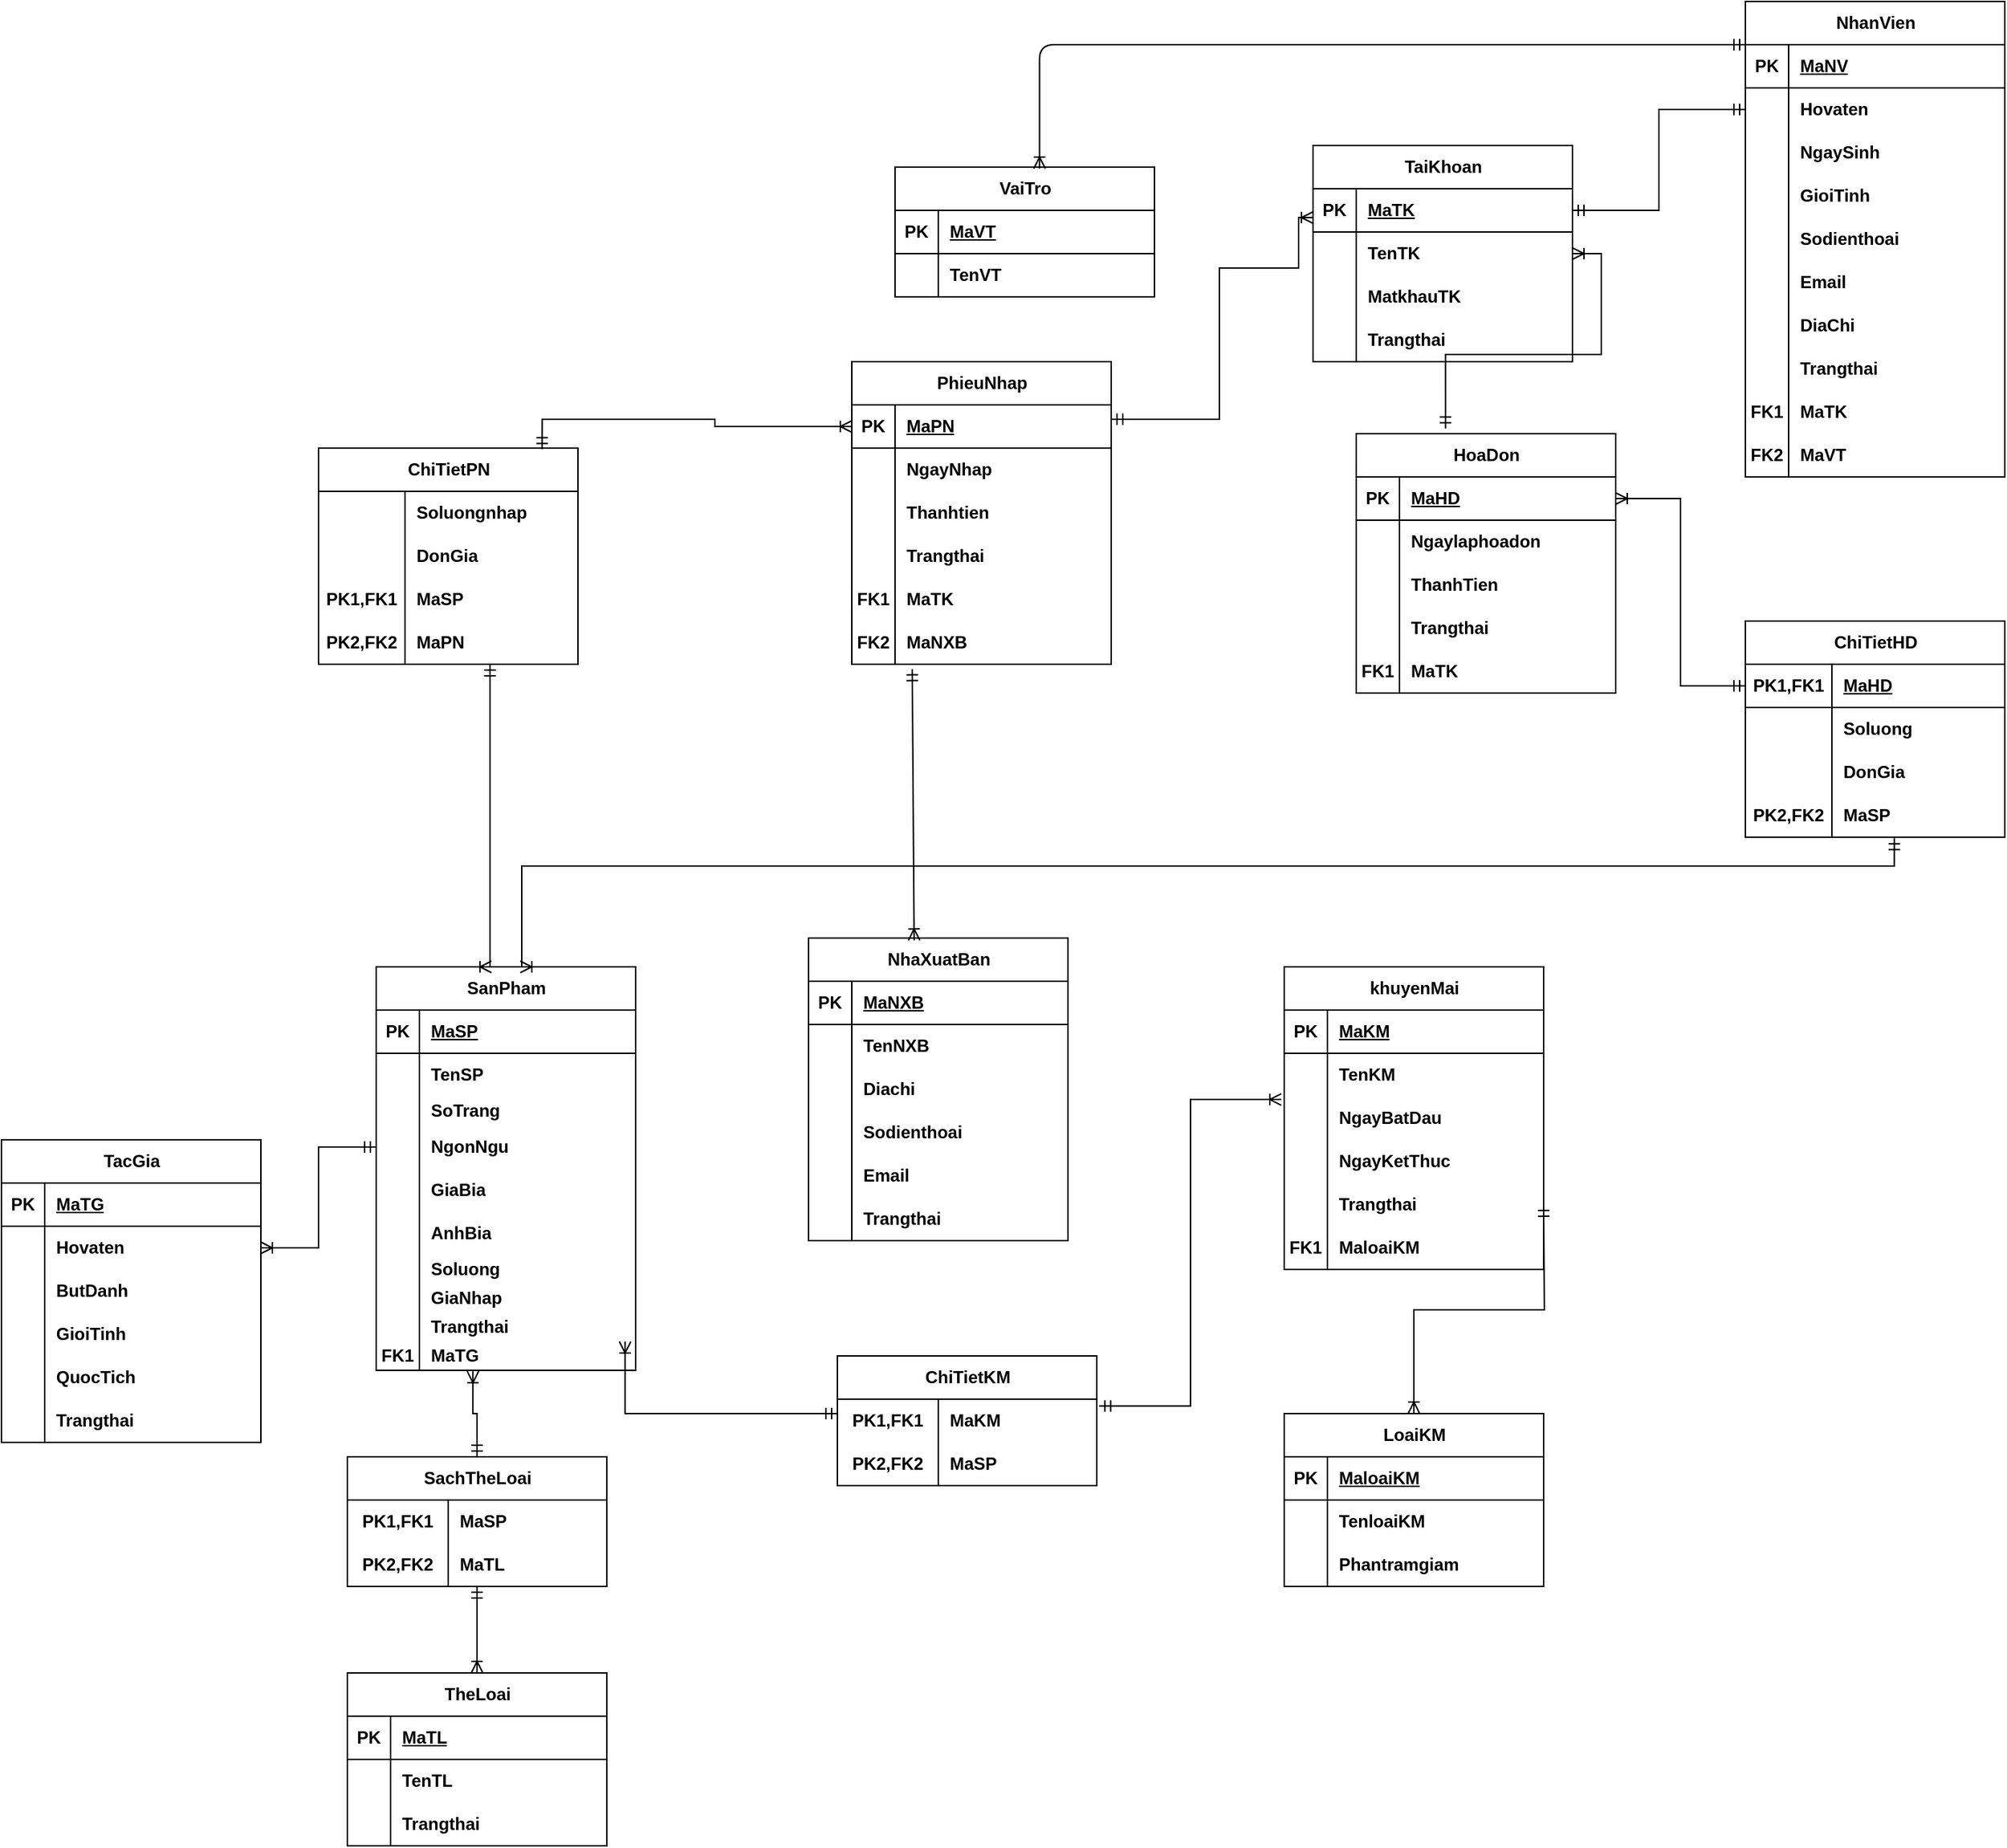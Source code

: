 <mxfile version="24.8.0">
  <diagram name="Trang-1" id="_kaybvWgTZtyp-BlCa4R">
    <mxGraphModel dx="2300" dy="746" grid="0" gridSize="10" guides="1" tooltips="1" connect="1" arrows="1" fold="1" page="0" pageScale="1" pageWidth="1400" pageHeight="850" math="0" shadow="0">
      <root>
        <mxCell id="0" />
        <mxCell id="1" parent="0" />
        <mxCell id="X2Ww0MM22i62LpCsxQ7U-1" value="TaiKhoan" style="shape=table;startSize=30;container=1;collapsible=1;childLayout=tableLayout;fixedRows=1;rowLines=0;fontStyle=1;align=center;resizeLast=1;html=1;columnLines=1;resizeLastRow=0;bottom=1;top=1;" parent="1" vertex="1">
          <mxGeometry x="340" y="320" width="180" height="150" as="geometry" />
        </mxCell>
        <mxCell id="X2Ww0MM22i62LpCsxQ7U-2" value="" style="shape=tableRow;horizontal=0;startSize=0;swimlaneHead=0;swimlaneBody=0;fillColor=none;collapsible=0;dropTarget=0;points=[[0,0.5],[1,0.5]];portConstraint=eastwest;top=0;left=0;right=0;bottom=1;" parent="X2Ww0MM22i62LpCsxQ7U-1" vertex="1">
          <mxGeometry y="30" width="180" height="30" as="geometry" />
        </mxCell>
        <mxCell id="X2Ww0MM22i62LpCsxQ7U-3" value="PK" style="shape=partialRectangle;connectable=0;fillColor=none;top=0;left=0;bottom=0;right=0;fontStyle=1;overflow=hidden;whiteSpace=wrap;html=1;" parent="X2Ww0MM22i62LpCsxQ7U-2" vertex="1">
          <mxGeometry width="30" height="30" as="geometry">
            <mxRectangle width="30" height="30" as="alternateBounds" />
          </mxGeometry>
        </mxCell>
        <mxCell id="X2Ww0MM22i62LpCsxQ7U-4" value="MaTK" style="shape=partialRectangle;connectable=0;fillColor=none;top=0;left=0;bottom=0;right=0;align=left;spacingLeft=6;fontStyle=5;overflow=hidden;whiteSpace=wrap;html=1;" parent="X2Ww0MM22i62LpCsxQ7U-2" vertex="1">
          <mxGeometry x="30" width="150" height="30" as="geometry">
            <mxRectangle width="150" height="30" as="alternateBounds" />
          </mxGeometry>
        </mxCell>
        <mxCell id="X2Ww0MM22i62LpCsxQ7U-5" value="" style="shape=tableRow;horizontal=0;startSize=0;swimlaneHead=0;swimlaneBody=0;fillColor=none;collapsible=0;dropTarget=0;points=[[0,0.5],[1,0.5]];portConstraint=eastwest;top=0;left=0;right=0;bottom=0;" parent="X2Ww0MM22i62LpCsxQ7U-1" vertex="1">
          <mxGeometry y="60" width="180" height="30" as="geometry" />
        </mxCell>
        <mxCell id="X2Ww0MM22i62LpCsxQ7U-6" value="" style="shape=partialRectangle;connectable=0;fillColor=none;top=0;left=0;bottom=0;right=0;editable=1;overflow=hidden;whiteSpace=wrap;html=1;fontStyle=1" parent="X2Ww0MM22i62LpCsxQ7U-5" vertex="1">
          <mxGeometry width="30" height="30" as="geometry">
            <mxRectangle width="30" height="30" as="alternateBounds" />
          </mxGeometry>
        </mxCell>
        <mxCell id="X2Ww0MM22i62LpCsxQ7U-7" value="TenTK" style="shape=partialRectangle;connectable=0;fillColor=none;top=0;left=0;bottom=0;right=0;align=left;spacingLeft=6;overflow=hidden;whiteSpace=wrap;html=1;fontStyle=1" parent="X2Ww0MM22i62LpCsxQ7U-5" vertex="1">
          <mxGeometry x="30" width="150" height="30" as="geometry">
            <mxRectangle width="150" height="30" as="alternateBounds" />
          </mxGeometry>
        </mxCell>
        <mxCell id="X2Ww0MM22i62LpCsxQ7U-8" value="" style="shape=tableRow;horizontal=0;startSize=0;swimlaneHead=0;swimlaneBody=0;fillColor=none;collapsible=0;dropTarget=0;points=[[0,0.5],[1,0.5]];portConstraint=eastwest;top=0;left=0;right=0;bottom=0;" parent="X2Ww0MM22i62LpCsxQ7U-1" vertex="1">
          <mxGeometry y="90" width="180" height="30" as="geometry" />
        </mxCell>
        <mxCell id="X2Ww0MM22i62LpCsxQ7U-9" value="" style="shape=partialRectangle;connectable=0;fillColor=none;top=0;left=0;bottom=0;right=0;editable=1;overflow=hidden;whiteSpace=wrap;html=1;fontStyle=1" parent="X2Ww0MM22i62LpCsxQ7U-8" vertex="1">
          <mxGeometry width="30" height="30" as="geometry">
            <mxRectangle width="30" height="30" as="alternateBounds" />
          </mxGeometry>
        </mxCell>
        <mxCell id="X2Ww0MM22i62LpCsxQ7U-10" value="MatkhauTK" style="shape=partialRectangle;connectable=0;fillColor=none;top=0;left=0;bottom=0;right=0;align=left;spacingLeft=6;overflow=hidden;whiteSpace=wrap;html=1;fontStyle=1" parent="X2Ww0MM22i62LpCsxQ7U-8" vertex="1">
          <mxGeometry x="30" width="150" height="30" as="geometry">
            <mxRectangle width="150" height="30" as="alternateBounds" />
          </mxGeometry>
        </mxCell>
        <mxCell id="uIZ0Bkiay0xq6o1oUnnL-1" value="" style="shape=tableRow;horizontal=0;startSize=0;swimlaneHead=0;swimlaneBody=0;fillColor=none;collapsible=0;dropTarget=0;points=[[0,0.5],[1,0.5]];portConstraint=eastwest;top=0;left=0;right=0;bottom=0;" vertex="1" parent="X2Ww0MM22i62LpCsxQ7U-1">
          <mxGeometry y="120" width="180" height="30" as="geometry" />
        </mxCell>
        <mxCell id="uIZ0Bkiay0xq6o1oUnnL-2" value="" style="shape=partialRectangle;connectable=0;fillColor=none;top=0;left=0;bottom=0;right=0;editable=1;overflow=hidden;whiteSpace=wrap;html=1;fontStyle=1" vertex="1" parent="uIZ0Bkiay0xq6o1oUnnL-1">
          <mxGeometry width="30" height="30" as="geometry">
            <mxRectangle width="30" height="30" as="alternateBounds" />
          </mxGeometry>
        </mxCell>
        <mxCell id="uIZ0Bkiay0xq6o1oUnnL-3" value="Trangthai" style="shape=partialRectangle;connectable=0;fillColor=none;top=0;left=0;bottom=0;right=0;align=left;spacingLeft=6;overflow=hidden;whiteSpace=wrap;html=1;fontStyle=1" vertex="1" parent="uIZ0Bkiay0xq6o1oUnnL-1">
          <mxGeometry x="30" width="150" height="30" as="geometry">
            <mxRectangle width="150" height="30" as="alternateBounds" />
          </mxGeometry>
        </mxCell>
        <mxCell id="X2Ww0MM22i62LpCsxQ7U-14" value="" style="shape=tableRow;horizontal=0;startSize=0;swimlaneHead=0;swimlaneBody=0;fillColor=none;collapsible=0;dropTarget=0;points=[[0,0.5],[1,0.5]];portConstraint=eastwest;top=0;left=0;right=0;bottom=0;" parent="1" vertex="1">
          <mxGeometry x="240" y="470" width="180" height="30" as="geometry" />
        </mxCell>
        <mxCell id="X2Ww0MM22i62LpCsxQ7U-23" value="VaiTro" style="shape=table;startSize=30;container=1;collapsible=1;childLayout=tableLayout;fixedRows=1;rowLines=0;fontStyle=1;align=center;resizeLast=1;html=1;" parent="1" vertex="1">
          <mxGeometry x="50" y="335" width="180" height="90" as="geometry" />
        </mxCell>
        <mxCell id="X2Ww0MM22i62LpCsxQ7U-24" value="" style="shape=tableRow;horizontal=0;startSize=0;swimlaneHead=0;swimlaneBody=0;fillColor=none;collapsible=0;dropTarget=0;points=[[0,0.5],[1,0.5]];portConstraint=eastwest;top=0;left=0;right=0;bottom=1;" parent="X2Ww0MM22i62LpCsxQ7U-23" vertex="1">
          <mxGeometry y="30" width="180" height="30" as="geometry" />
        </mxCell>
        <mxCell id="X2Ww0MM22i62LpCsxQ7U-25" value="PK" style="shape=partialRectangle;connectable=0;fillColor=none;top=0;left=0;bottom=0;right=0;fontStyle=1;overflow=hidden;whiteSpace=wrap;html=1;" parent="X2Ww0MM22i62LpCsxQ7U-24" vertex="1">
          <mxGeometry width="30" height="30" as="geometry">
            <mxRectangle width="30" height="30" as="alternateBounds" />
          </mxGeometry>
        </mxCell>
        <mxCell id="X2Ww0MM22i62LpCsxQ7U-26" value="MaVT" style="shape=partialRectangle;connectable=0;fillColor=none;top=0;left=0;bottom=0;right=0;align=left;spacingLeft=6;fontStyle=5;overflow=hidden;whiteSpace=wrap;html=1;" parent="X2Ww0MM22i62LpCsxQ7U-24" vertex="1">
          <mxGeometry x="30" width="150" height="30" as="geometry">
            <mxRectangle width="150" height="30" as="alternateBounds" />
          </mxGeometry>
        </mxCell>
        <mxCell id="X2Ww0MM22i62LpCsxQ7U-27" value="" style="shape=tableRow;horizontal=0;startSize=0;swimlaneHead=0;swimlaneBody=0;fillColor=none;collapsible=0;dropTarget=0;points=[[0,0.5],[1,0.5]];portConstraint=eastwest;top=0;left=0;right=0;bottom=0;" parent="X2Ww0MM22i62LpCsxQ7U-23" vertex="1">
          <mxGeometry y="60" width="180" height="30" as="geometry" />
        </mxCell>
        <mxCell id="X2Ww0MM22i62LpCsxQ7U-28" value="" style="shape=partialRectangle;connectable=0;fillColor=none;top=0;left=0;bottom=0;right=0;editable=1;overflow=hidden;whiteSpace=wrap;html=1;" parent="X2Ww0MM22i62LpCsxQ7U-27" vertex="1">
          <mxGeometry width="30" height="30" as="geometry">
            <mxRectangle width="30" height="30" as="alternateBounds" />
          </mxGeometry>
        </mxCell>
        <mxCell id="X2Ww0MM22i62LpCsxQ7U-29" value="&lt;b&gt;TenVT&lt;/b&gt;" style="shape=partialRectangle;connectable=0;fillColor=none;top=0;left=0;bottom=0;right=0;align=left;spacingLeft=6;overflow=hidden;whiteSpace=wrap;html=1;" parent="X2Ww0MM22i62LpCsxQ7U-27" vertex="1">
          <mxGeometry x="30" width="150" height="30" as="geometry">
            <mxRectangle width="150" height="30" as="alternateBounds" />
          </mxGeometry>
        </mxCell>
        <mxCell id="X2Ww0MM22i62LpCsxQ7U-40" style="edgeStyle=elbowEdgeStyle;rounded=1;orthogonalLoop=1;jettySize=auto;html=1;startArrow=ERoneToMany;startFill=0;endArrow=ERmandOne;endFill=0;elbow=vertical;exitX=0.557;exitY=0.011;exitDx=0;exitDy=0;exitPerimeter=0;" parent="1" source="X2Ww0MM22i62LpCsxQ7U-23" edge="1">
          <mxGeometry relative="1" as="geometry">
            <mxPoint x="150" y="330" as="sourcePoint" />
            <mxPoint x="640" y="250" as="targetPoint" />
            <Array as="points">
              <mxPoint x="490" y="250" />
            </Array>
          </mxGeometry>
        </mxCell>
        <mxCell id="X2Ww0MM22i62LpCsxQ7U-41" value="NhanVien" style="shape=table;startSize=30;container=1;collapsible=1;childLayout=tableLayout;fixedRows=1;rowLines=0;fontStyle=1;align=center;resizeLast=1;html=1;" parent="1" vertex="1">
          <mxGeometry x="640" y="220" width="180" height="330" as="geometry" />
        </mxCell>
        <mxCell id="X2Ww0MM22i62LpCsxQ7U-42" value="" style="shape=tableRow;horizontal=0;startSize=0;swimlaneHead=0;swimlaneBody=0;fillColor=none;collapsible=0;dropTarget=0;points=[[0,0.5],[1,0.5]];portConstraint=eastwest;top=0;left=0;right=0;bottom=1;fontStyle=1" parent="X2Ww0MM22i62LpCsxQ7U-41" vertex="1">
          <mxGeometry y="30" width="180" height="30" as="geometry" />
        </mxCell>
        <mxCell id="X2Ww0MM22i62LpCsxQ7U-43" value="PK" style="shape=partialRectangle;connectable=0;fillColor=none;top=0;left=0;bottom=0;right=0;fontStyle=1;overflow=hidden;whiteSpace=wrap;html=1;" parent="X2Ww0MM22i62LpCsxQ7U-42" vertex="1">
          <mxGeometry width="30" height="30" as="geometry">
            <mxRectangle width="30" height="30" as="alternateBounds" />
          </mxGeometry>
        </mxCell>
        <mxCell id="X2Ww0MM22i62LpCsxQ7U-44" value="MaNV" style="shape=partialRectangle;connectable=0;fillColor=none;top=0;left=0;bottom=0;right=0;align=left;spacingLeft=6;fontStyle=5;overflow=hidden;whiteSpace=wrap;html=1;" parent="X2Ww0MM22i62LpCsxQ7U-42" vertex="1">
          <mxGeometry x="30" width="150" height="30" as="geometry">
            <mxRectangle width="150" height="30" as="alternateBounds" />
          </mxGeometry>
        </mxCell>
        <mxCell id="X2Ww0MM22i62LpCsxQ7U-45" value="" style="shape=tableRow;horizontal=0;startSize=0;swimlaneHead=0;swimlaneBody=0;fillColor=none;collapsible=0;dropTarget=0;points=[[0,0.5],[1,0.5]];portConstraint=eastwest;top=0;left=0;right=0;bottom=0;fontStyle=1" parent="X2Ww0MM22i62LpCsxQ7U-41" vertex="1">
          <mxGeometry y="60" width="180" height="30" as="geometry" />
        </mxCell>
        <mxCell id="X2Ww0MM22i62LpCsxQ7U-46" value="" style="shape=partialRectangle;connectable=0;fillColor=none;top=0;left=0;bottom=0;right=0;editable=1;overflow=hidden;whiteSpace=wrap;html=1;fontStyle=1" parent="X2Ww0MM22i62LpCsxQ7U-45" vertex="1">
          <mxGeometry width="30" height="30" as="geometry">
            <mxRectangle width="30" height="30" as="alternateBounds" />
          </mxGeometry>
        </mxCell>
        <mxCell id="X2Ww0MM22i62LpCsxQ7U-47" value="Hovaten" style="shape=partialRectangle;connectable=0;fillColor=none;top=0;left=0;bottom=0;right=0;align=left;spacingLeft=6;overflow=hidden;whiteSpace=wrap;html=1;fontStyle=1" parent="X2Ww0MM22i62LpCsxQ7U-45" vertex="1">
          <mxGeometry x="30" width="150" height="30" as="geometry">
            <mxRectangle width="150" height="30" as="alternateBounds" />
          </mxGeometry>
        </mxCell>
        <mxCell id="X2Ww0MM22i62LpCsxQ7U-48" value="" style="shape=tableRow;horizontal=0;startSize=0;swimlaneHead=0;swimlaneBody=0;fillColor=none;collapsible=0;dropTarget=0;points=[[0,0.5],[1,0.5]];portConstraint=eastwest;top=0;left=0;right=0;bottom=0;fontStyle=1" parent="X2Ww0MM22i62LpCsxQ7U-41" vertex="1">
          <mxGeometry y="90" width="180" height="30" as="geometry" />
        </mxCell>
        <mxCell id="X2Ww0MM22i62LpCsxQ7U-49" value="" style="shape=partialRectangle;connectable=0;fillColor=none;top=0;left=0;bottom=0;right=0;editable=1;overflow=hidden;whiteSpace=wrap;html=1;fontStyle=1" parent="X2Ww0MM22i62LpCsxQ7U-48" vertex="1">
          <mxGeometry width="30" height="30" as="geometry">
            <mxRectangle width="30" height="30" as="alternateBounds" />
          </mxGeometry>
        </mxCell>
        <mxCell id="X2Ww0MM22i62LpCsxQ7U-50" value="NgaySinh" style="shape=partialRectangle;connectable=0;fillColor=none;top=0;left=0;bottom=0;right=0;align=left;spacingLeft=6;overflow=hidden;whiteSpace=wrap;html=1;fontStyle=1" parent="X2Ww0MM22i62LpCsxQ7U-48" vertex="1">
          <mxGeometry x="30" width="150" height="30" as="geometry">
            <mxRectangle width="150" height="30" as="alternateBounds" />
          </mxGeometry>
        </mxCell>
        <mxCell id="X2Ww0MM22i62LpCsxQ7U-51" value="" style="shape=tableRow;horizontal=0;startSize=0;swimlaneHead=0;swimlaneBody=0;fillColor=none;collapsible=0;dropTarget=0;points=[[0,0.5],[1,0.5]];portConstraint=eastwest;top=0;left=0;right=0;bottom=0;fontStyle=1" parent="X2Ww0MM22i62LpCsxQ7U-41" vertex="1">
          <mxGeometry y="120" width="180" height="30" as="geometry" />
        </mxCell>
        <mxCell id="X2Ww0MM22i62LpCsxQ7U-52" value="" style="shape=partialRectangle;connectable=0;fillColor=none;top=0;left=0;bottom=0;right=0;editable=1;overflow=hidden;whiteSpace=wrap;html=1;fontStyle=1" parent="X2Ww0MM22i62LpCsxQ7U-51" vertex="1">
          <mxGeometry width="30" height="30" as="geometry">
            <mxRectangle width="30" height="30" as="alternateBounds" />
          </mxGeometry>
        </mxCell>
        <mxCell id="X2Ww0MM22i62LpCsxQ7U-53" value="GioiTinh" style="shape=partialRectangle;connectable=0;fillColor=none;top=0;left=0;bottom=0;right=0;align=left;spacingLeft=6;overflow=hidden;whiteSpace=wrap;html=1;fontStyle=1" parent="X2Ww0MM22i62LpCsxQ7U-51" vertex="1">
          <mxGeometry x="30" width="150" height="30" as="geometry">
            <mxRectangle width="150" height="30" as="alternateBounds" />
          </mxGeometry>
        </mxCell>
        <mxCell id="X2Ww0MM22i62LpCsxQ7U-54" value="" style="shape=tableRow;horizontal=0;startSize=0;swimlaneHead=0;swimlaneBody=0;fillColor=none;collapsible=0;dropTarget=0;points=[[0,0.5],[1,0.5]];portConstraint=eastwest;top=0;left=0;right=0;bottom=0;fontStyle=1" parent="X2Ww0MM22i62LpCsxQ7U-41" vertex="1">
          <mxGeometry y="150" width="180" height="30" as="geometry" />
        </mxCell>
        <mxCell id="X2Ww0MM22i62LpCsxQ7U-55" value="" style="shape=partialRectangle;connectable=0;fillColor=none;top=0;left=0;bottom=0;right=0;editable=1;overflow=hidden;whiteSpace=wrap;html=1;fontStyle=1" parent="X2Ww0MM22i62LpCsxQ7U-54" vertex="1">
          <mxGeometry width="30" height="30" as="geometry">
            <mxRectangle width="30" height="30" as="alternateBounds" />
          </mxGeometry>
        </mxCell>
        <mxCell id="X2Ww0MM22i62LpCsxQ7U-56" value="Sodienthoai" style="shape=partialRectangle;connectable=0;fillColor=none;top=0;left=0;bottom=0;right=0;align=left;spacingLeft=6;overflow=hidden;whiteSpace=wrap;html=1;fontStyle=1" parent="X2Ww0MM22i62LpCsxQ7U-54" vertex="1">
          <mxGeometry x="30" width="150" height="30" as="geometry">
            <mxRectangle width="150" height="30" as="alternateBounds" />
          </mxGeometry>
        </mxCell>
        <mxCell id="X2Ww0MM22i62LpCsxQ7U-57" value="" style="shape=tableRow;horizontal=0;startSize=0;swimlaneHead=0;swimlaneBody=0;fillColor=none;collapsible=0;dropTarget=0;points=[[0,0.5],[1,0.5]];portConstraint=eastwest;top=0;left=0;right=0;bottom=0;fontStyle=1" parent="X2Ww0MM22i62LpCsxQ7U-41" vertex="1">
          <mxGeometry y="180" width="180" height="30" as="geometry" />
        </mxCell>
        <mxCell id="X2Ww0MM22i62LpCsxQ7U-58" value="" style="shape=partialRectangle;connectable=0;fillColor=none;top=0;left=0;bottom=0;right=0;editable=1;overflow=hidden;whiteSpace=wrap;html=1;fontStyle=1" parent="X2Ww0MM22i62LpCsxQ7U-57" vertex="1">
          <mxGeometry width="30" height="30" as="geometry">
            <mxRectangle width="30" height="30" as="alternateBounds" />
          </mxGeometry>
        </mxCell>
        <mxCell id="X2Ww0MM22i62LpCsxQ7U-59" value="Email" style="shape=partialRectangle;connectable=0;fillColor=none;top=0;left=0;bottom=0;right=0;align=left;spacingLeft=6;overflow=hidden;whiteSpace=wrap;html=1;fontStyle=1" parent="X2Ww0MM22i62LpCsxQ7U-57" vertex="1">
          <mxGeometry x="30" width="150" height="30" as="geometry">
            <mxRectangle width="150" height="30" as="alternateBounds" />
          </mxGeometry>
        </mxCell>
        <mxCell id="X2Ww0MM22i62LpCsxQ7U-60" value="" style="shape=tableRow;horizontal=0;startSize=0;swimlaneHead=0;swimlaneBody=0;fillColor=none;collapsible=0;dropTarget=0;points=[[0,0.5],[1,0.5]];portConstraint=eastwest;top=0;left=0;right=0;bottom=0;fontStyle=1" parent="X2Ww0MM22i62LpCsxQ7U-41" vertex="1">
          <mxGeometry y="210" width="180" height="30" as="geometry" />
        </mxCell>
        <mxCell id="X2Ww0MM22i62LpCsxQ7U-61" value="" style="shape=partialRectangle;connectable=0;fillColor=none;top=0;left=0;bottom=0;right=0;editable=1;overflow=hidden;whiteSpace=wrap;html=1;fontStyle=1" parent="X2Ww0MM22i62LpCsxQ7U-60" vertex="1">
          <mxGeometry width="30" height="30" as="geometry">
            <mxRectangle width="30" height="30" as="alternateBounds" />
          </mxGeometry>
        </mxCell>
        <mxCell id="X2Ww0MM22i62LpCsxQ7U-62" value="DiaChi" style="shape=partialRectangle;connectable=0;fillColor=none;top=0;left=0;bottom=0;right=0;align=left;spacingLeft=6;overflow=hidden;whiteSpace=wrap;html=1;fontStyle=1" parent="X2Ww0MM22i62LpCsxQ7U-60" vertex="1">
          <mxGeometry x="30" width="150" height="30" as="geometry">
            <mxRectangle width="150" height="30" as="alternateBounds" />
          </mxGeometry>
        </mxCell>
        <mxCell id="uIZ0Bkiay0xq6o1oUnnL-4" value="" style="shape=tableRow;horizontal=0;startSize=0;swimlaneHead=0;swimlaneBody=0;fillColor=none;collapsible=0;dropTarget=0;points=[[0,0.5],[1,0.5]];portConstraint=eastwest;top=0;left=0;right=0;bottom=0;fontStyle=1" vertex="1" parent="X2Ww0MM22i62LpCsxQ7U-41">
          <mxGeometry y="240" width="180" height="30" as="geometry" />
        </mxCell>
        <mxCell id="uIZ0Bkiay0xq6o1oUnnL-5" value="" style="shape=partialRectangle;connectable=0;fillColor=none;top=0;left=0;bottom=0;right=0;editable=1;overflow=hidden;whiteSpace=wrap;html=1;fontStyle=1" vertex="1" parent="uIZ0Bkiay0xq6o1oUnnL-4">
          <mxGeometry width="30" height="30" as="geometry">
            <mxRectangle width="30" height="30" as="alternateBounds" />
          </mxGeometry>
        </mxCell>
        <mxCell id="uIZ0Bkiay0xq6o1oUnnL-6" value="Trangthai" style="shape=partialRectangle;connectable=0;fillColor=none;top=0;left=0;bottom=0;right=0;align=left;spacingLeft=6;overflow=hidden;whiteSpace=wrap;html=1;fontStyle=1" vertex="1" parent="uIZ0Bkiay0xq6o1oUnnL-4">
          <mxGeometry x="30" width="150" height="30" as="geometry">
            <mxRectangle width="150" height="30" as="alternateBounds" />
          </mxGeometry>
        </mxCell>
        <mxCell id="X2Ww0MM22i62LpCsxQ7U-423" value="" style="shape=tableRow;horizontal=0;startSize=0;swimlaneHead=0;swimlaneBody=0;fillColor=none;collapsible=0;dropTarget=0;points=[[0,0.5],[1,0.5]];portConstraint=eastwest;top=0;left=0;right=0;bottom=0;fontStyle=1" parent="X2Ww0MM22i62LpCsxQ7U-41" vertex="1">
          <mxGeometry y="270" width="180" height="30" as="geometry" />
        </mxCell>
        <mxCell id="X2Ww0MM22i62LpCsxQ7U-424" value="FK1" style="shape=partialRectangle;connectable=0;fillColor=none;top=0;left=0;bottom=0;right=0;editable=1;overflow=hidden;whiteSpace=wrap;html=1;fontStyle=1" parent="X2Ww0MM22i62LpCsxQ7U-423" vertex="1">
          <mxGeometry width="30" height="30" as="geometry">
            <mxRectangle width="30" height="30" as="alternateBounds" />
          </mxGeometry>
        </mxCell>
        <mxCell id="X2Ww0MM22i62LpCsxQ7U-425" value="MaTK" style="shape=partialRectangle;connectable=0;fillColor=none;top=0;left=0;bottom=0;right=0;align=left;spacingLeft=6;overflow=hidden;whiteSpace=wrap;html=1;fontStyle=1" parent="X2Ww0MM22i62LpCsxQ7U-423" vertex="1">
          <mxGeometry x="30" width="150" height="30" as="geometry">
            <mxRectangle width="150" height="30" as="alternateBounds" />
          </mxGeometry>
        </mxCell>
        <mxCell id="8p7XdLv9XxHDP14uyCpx-4" value="" style="shape=tableRow;horizontal=0;startSize=0;swimlaneHead=0;swimlaneBody=0;fillColor=none;collapsible=0;dropTarget=0;points=[[0,0.5],[1,0.5]];portConstraint=eastwest;top=0;left=0;right=0;bottom=0;fontStyle=1" parent="X2Ww0MM22i62LpCsxQ7U-41" vertex="1">
          <mxGeometry y="300" width="180" height="30" as="geometry" />
        </mxCell>
        <mxCell id="8p7XdLv9XxHDP14uyCpx-5" value="FK2" style="shape=partialRectangle;connectable=0;fillColor=none;top=0;left=0;bottom=0;right=0;editable=1;overflow=hidden;whiteSpace=wrap;html=1;fontStyle=1" parent="8p7XdLv9XxHDP14uyCpx-4" vertex="1">
          <mxGeometry width="30" height="30" as="geometry">
            <mxRectangle width="30" height="30" as="alternateBounds" />
          </mxGeometry>
        </mxCell>
        <mxCell id="8p7XdLv9XxHDP14uyCpx-6" value="MaVT" style="shape=partialRectangle;connectable=0;fillColor=none;top=0;left=0;bottom=0;right=0;align=left;spacingLeft=6;overflow=hidden;whiteSpace=wrap;html=1;fontStyle=1" parent="8p7XdLv9XxHDP14uyCpx-4" vertex="1">
          <mxGeometry x="30" width="150" height="30" as="geometry">
            <mxRectangle width="150" height="30" as="alternateBounds" />
          </mxGeometry>
        </mxCell>
        <mxCell id="X2Ww0MM22i62LpCsxQ7U-71" value="TacGia" style="shape=table;startSize=30;container=1;collapsible=1;childLayout=tableLayout;fixedRows=1;rowLines=0;fontStyle=1;align=center;resizeLast=1;html=1;" parent="1" vertex="1">
          <mxGeometry x="-570" y="1010" width="180" height="210" as="geometry" />
        </mxCell>
        <mxCell id="X2Ww0MM22i62LpCsxQ7U-72" value="" style="shape=tableRow;horizontal=0;startSize=0;swimlaneHead=0;swimlaneBody=0;fillColor=none;collapsible=0;dropTarget=0;points=[[0,0.5],[1,0.5]];portConstraint=eastwest;top=0;left=0;right=0;bottom=1;" parent="X2Ww0MM22i62LpCsxQ7U-71" vertex="1">
          <mxGeometry y="30" width="180" height="30" as="geometry" />
        </mxCell>
        <mxCell id="X2Ww0MM22i62LpCsxQ7U-73" value="PK" style="shape=partialRectangle;connectable=0;fillColor=none;top=0;left=0;bottom=0;right=0;fontStyle=1;overflow=hidden;whiteSpace=wrap;html=1;" parent="X2Ww0MM22i62LpCsxQ7U-72" vertex="1">
          <mxGeometry width="30" height="30" as="geometry">
            <mxRectangle width="30" height="30" as="alternateBounds" />
          </mxGeometry>
        </mxCell>
        <mxCell id="X2Ww0MM22i62LpCsxQ7U-74" value="MaTG" style="shape=partialRectangle;connectable=0;fillColor=none;top=0;left=0;bottom=0;right=0;align=left;spacingLeft=6;fontStyle=5;overflow=hidden;whiteSpace=wrap;html=1;" parent="X2Ww0MM22i62LpCsxQ7U-72" vertex="1">
          <mxGeometry x="30" width="150" height="30" as="geometry">
            <mxRectangle width="150" height="30" as="alternateBounds" />
          </mxGeometry>
        </mxCell>
        <mxCell id="X2Ww0MM22i62LpCsxQ7U-75" value="" style="shape=tableRow;horizontal=0;startSize=0;swimlaneHead=0;swimlaneBody=0;fillColor=none;collapsible=0;dropTarget=0;points=[[0,0.5],[1,0.5]];portConstraint=eastwest;top=0;left=0;right=0;bottom=0;fontStyle=1" parent="X2Ww0MM22i62LpCsxQ7U-71" vertex="1">
          <mxGeometry y="60" width="180" height="30" as="geometry" />
        </mxCell>
        <mxCell id="X2Ww0MM22i62LpCsxQ7U-76" value="" style="shape=partialRectangle;connectable=0;fillColor=none;top=0;left=0;bottom=0;right=0;editable=1;overflow=hidden;whiteSpace=wrap;html=1;fontStyle=1" parent="X2Ww0MM22i62LpCsxQ7U-75" vertex="1">
          <mxGeometry width="30" height="30" as="geometry">
            <mxRectangle width="30" height="30" as="alternateBounds" />
          </mxGeometry>
        </mxCell>
        <mxCell id="X2Ww0MM22i62LpCsxQ7U-77" value="Hovaten" style="shape=partialRectangle;connectable=0;fillColor=none;top=0;left=0;bottom=0;right=0;align=left;spacingLeft=6;overflow=hidden;whiteSpace=wrap;html=1;fontStyle=1" parent="X2Ww0MM22i62LpCsxQ7U-75" vertex="1">
          <mxGeometry x="30" width="150" height="30" as="geometry">
            <mxRectangle width="150" height="30" as="alternateBounds" />
          </mxGeometry>
        </mxCell>
        <mxCell id="X2Ww0MM22i62LpCsxQ7U-78" value="" style="shape=tableRow;horizontal=0;startSize=0;swimlaneHead=0;swimlaneBody=0;fillColor=none;collapsible=0;dropTarget=0;points=[[0,0.5],[1,0.5]];portConstraint=eastwest;top=0;left=0;right=0;bottom=0;fontStyle=1" parent="X2Ww0MM22i62LpCsxQ7U-71" vertex="1">
          <mxGeometry y="90" width="180" height="30" as="geometry" />
        </mxCell>
        <mxCell id="X2Ww0MM22i62LpCsxQ7U-79" value="" style="shape=partialRectangle;connectable=0;fillColor=none;top=0;left=0;bottom=0;right=0;editable=1;overflow=hidden;whiteSpace=wrap;html=1;fontStyle=1" parent="X2Ww0MM22i62LpCsxQ7U-78" vertex="1">
          <mxGeometry width="30" height="30" as="geometry">
            <mxRectangle width="30" height="30" as="alternateBounds" />
          </mxGeometry>
        </mxCell>
        <mxCell id="X2Ww0MM22i62LpCsxQ7U-80" value="ButDanh" style="shape=partialRectangle;connectable=0;fillColor=none;top=0;left=0;bottom=0;right=0;align=left;spacingLeft=6;overflow=hidden;whiteSpace=wrap;html=1;fontStyle=1" parent="X2Ww0MM22i62LpCsxQ7U-78" vertex="1">
          <mxGeometry x="30" width="150" height="30" as="geometry">
            <mxRectangle width="150" height="30" as="alternateBounds" />
          </mxGeometry>
        </mxCell>
        <mxCell id="X2Ww0MM22i62LpCsxQ7U-87" value="" style="shape=tableRow;horizontal=0;startSize=0;swimlaneHead=0;swimlaneBody=0;fillColor=none;collapsible=0;dropTarget=0;points=[[0,0.5],[1,0.5]];portConstraint=eastwest;top=0;left=0;right=0;bottom=0;fontStyle=1" parent="X2Ww0MM22i62LpCsxQ7U-71" vertex="1">
          <mxGeometry y="120" width="180" height="30" as="geometry" />
        </mxCell>
        <mxCell id="X2Ww0MM22i62LpCsxQ7U-88" value="" style="shape=partialRectangle;connectable=0;fillColor=none;top=0;left=0;bottom=0;right=0;editable=1;overflow=hidden;whiteSpace=wrap;html=1;fontStyle=1" parent="X2Ww0MM22i62LpCsxQ7U-87" vertex="1">
          <mxGeometry width="30" height="30" as="geometry">
            <mxRectangle width="30" height="30" as="alternateBounds" />
          </mxGeometry>
        </mxCell>
        <mxCell id="X2Ww0MM22i62LpCsxQ7U-89" value="GioiTinh" style="shape=partialRectangle;connectable=0;fillColor=none;top=0;left=0;bottom=0;right=0;align=left;spacingLeft=6;overflow=hidden;whiteSpace=wrap;html=1;fontStyle=1" parent="X2Ww0MM22i62LpCsxQ7U-87" vertex="1">
          <mxGeometry x="30" width="150" height="30" as="geometry">
            <mxRectangle width="150" height="30" as="alternateBounds" />
          </mxGeometry>
        </mxCell>
        <mxCell id="X2Ww0MM22i62LpCsxQ7U-90" value="" style="shape=tableRow;horizontal=0;startSize=0;swimlaneHead=0;swimlaneBody=0;fillColor=none;collapsible=0;dropTarget=0;points=[[0,0.5],[1,0.5]];portConstraint=eastwest;top=0;left=0;right=0;bottom=0;fontStyle=1" parent="X2Ww0MM22i62LpCsxQ7U-71" vertex="1">
          <mxGeometry y="150" width="180" height="30" as="geometry" />
        </mxCell>
        <mxCell id="X2Ww0MM22i62LpCsxQ7U-91" value="" style="shape=partialRectangle;connectable=0;fillColor=none;top=0;left=0;bottom=0;right=0;editable=1;overflow=hidden;whiteSpace=wrap;html=1;fontStyle=1" parent="X2Ww0MM22i62LpCsxQ7U-90" vertex="1">
          <mxGeometry width="30" height="30" as="geometry">
            <mxRectangle width="30" height="30" as="alternateBounds" />
          </mxGeometry>
        </mxCell>
        <mxCell id="X2Ww0MM22i62LpCsxQ7U-92" value="QuocTich" style="shape=partialRectangle;connectable=0;fillColor=none;top=0;left=0;bottom=0;right=0;align=left;spacingLeft=6;overflow=hidden;whiteSpace=wrap;html=1;fontStyle=1" parent="X2Ww0MM22i62LpCsxQ7U-90" vertex="1">
          <mxGeometry x="30" width="150" height="30" as="geometry">
            <mxRectangle width="150" height="30" as="alternateBounds" />
          </mxGeometry>
        </mxCell>
        <mxCell id="uIZ0Bkiay0xq6o1oUnnL-16" value="" style="shape=tableRow;horizontal=0;startSize=0;swimlaneHead=0;swimlaneBody=0;fillColor=none;collapsible=0;dropTarget=0;points=[[0,0.5],[1,0.5]];portConstraint=eastwest;top=0;left=0;right=0;bottom=0;fontStyle=1" vertex="1" parent="X2Ww0MM22i62LpCsxQ7U-71">
          <mxGeometry y="180" width="180" height="30" as="geometry" />
        </mxCell>
        <mxCell id="uIZ0Bkiay0xq6o1oUnnL-17" value="" style="shape=partialRectangle;connectable=0;fillColor=none;top=0;left=0;bottom=0;right=0;editable=1;overflow=hidden;whiteSpace=wrap;html=1;fontStyle=1" vertex="1" parent="uIZ0Bkiay0xq6o1oUnnL-16">
          <mxGeometry width="30" height="30" as="geometry">
            <mxRectangle width="30" height="30" as="alternateBounds" />
          </mxGeometry>
        </mxCell>
        <mxCell id="uIZ0Bkiay0xq6o1oUnnL-18" value="Trangthai" style="shape=partialRectangle;connectable=0;fillColor=none;top=0;left=0;bottom=0;right=0;align=left;spacingLeft=6;overflow=hidden;whiteSpace=wrap;html=1;fontStyle=1" vertex="1" parent="uIZ0Bkiay0xq6o1oUnnL-16">
          <mxGeometry x="30" width="150" height="30" as="geometry">
            <mxRectangle width="150" height="30" as="alternateBounds" />
          </mxGeometry>
        </mxCell>
        <mxCell id="X2Ww0MM22i62LpCsxQ7U-102" value="SanPham" style="shape=table;startSize=30;container=1;collapsible=1;childLayout=tableLayout;fixedRows=1;rowLines=0;fontStyle=1;align=center;resizeLast=1;html=1;" parent="1" vertex="1">
          <mxGeometry x="-310" y="890" width="180" height="280.0" as="geometry" />
        </mxCell>
        <mxCell id="X2Ww0MM22i62LpCsxQ7U-103" value="" style="shape=tableRow;horizontal=0;startSize=0;swimlaneHead=0;swimlaneBody=0;fillColor=none;collapsible=0;dropTarget=0;points=[[0,0.5],[1,0.5]];portConstraint=eastwest;top=0;left=0;right=0;bottom=1;fontStyle=1" parent="X2Ww0MM22i62LpCsxQ7U-102" vertex="1">
          <mxGeometry y="30" width="180" height="30" as="geometry" />
        </mxCell>
        <mxCell id="X2Ww0MM22i62LpCsxQ7U-104" value="PK" style="shape=partialRectangle;connectable=0;fillColor=none;top=0;left=0;bottom=0;right=0;fontStyle=1;overflow=hidden;whiteSpace=wrap;html=1;" parent="X2Ww0MM22i62LpCsxQ7U-103" vertex="1">
          <mxGeometry width="30" height="30" as="geometry">
            <mxRectangle width="30" height="30" as="alternateBounds" />
          </mxGeometry>
        </mxCell>
        <mxCell id="X2Ww0MM22i62LpCsxQ7U-105" value="MaSP" style="shape=partialRectangle;connectable=0;fillColor=none;top=0;left=0;bottom=0;right=0;align=left;spacingLeft=6;fontStyle=5;overflow=hidden;whiteSpace=wrap;html=1;" parent="X2Ww0MM22i62LpCsxQ7U-103" vertex="1">
          <mxGeometry x="30" width="150" height="30" as="geometry">
            <mxRectangle width="150" height="30" as="alternateBounds" />
          </mxGeometry>
        </mxCell>
        <mxCell id="X2Ww0MM22i62LpCsxQ7U-106" value="" style="shape=tableRow;horizontal=0;startSize=0;swimlaneHead=0;swimlaneBody=0;fillColor=none;collapsible=0;dropTarget=0;points=[[0,0.5],[1,0.5]];portConstraint=eastwest;top=0;left=0;right=0;bottom=0;fontStyle=1" parent="X2Ww0MM22i62LpCsxQ7U-102" vertex="1">
          <mxGeometry y="60" width="180" height="30" as="geometry" />
        </mxCell>
        <mxCell id="X2Ww0MM22i62LpCsxQ7U-107" value="" style="shape=partialRectangle;connectable=0;fillColor=none;top=0;left=0;bottom=0;right=0;editable=1;overflow=hidden;whiteSpace=wrap;html=1;fontStyle=1" parent="X2Ww0MM22i62LpCsxQ7U-106" vertex="1">
          <mxGeometry width="30" height="30" as="geometry">
            <mxRectangle width="30" height="30" as="alternateBounds" />
          </mxGeometry>
        </mxCell>
        <mxCell id="X2Ww0MM22i62LpCsxQ7U-108" value="TenSP" style="shape=partialRectangle;connectable=0;fillColor=none;top=0;left=0;bottom=0;right=0;align=left;spacingLeft=6;overflow=hidden;whiteSpace=wrap;html=1;fontStyle=1" parent="X2Ww0MM22i62LpCsxQ7U-106" vertex="1">
          <mxGeometry x="30" width="150" height="30" as="geometry">
            <mxRectangle width="150" height="30" as="alternateBounds" />
          </mxGeometry>
        </mxCell>
        <mxCell id="X2Ww0MM22i62LpCsxQ7U-112" value="" style="shape=tableRow;horizontal=0;startSize=0;swimlaneHead=0;swimlaneBody=0;fillColor=none;collapsible=0;dropTarget=0;points=[[0,0.5],[1,0.5]];portConstraint=eastwest;top=0;left=0;right=0;bottom=0;fontStyle=1" parent="X2Ww0MM22i62LpCsxQ7U-102" vertex="1">
          <mxGeometry y="90" width="180" height="20" as="geometry" />
        </mxCell>
        <mxCell id="X2Ww0MM22i62LpCsxQ7U-113" value="" style="shape=partialRectangle;connectable=0;fillColor=none;top=0;left=0;bottom=0;right=0;editable=1;overflow=hidden;whiteSpace=wrap;html=1;fontStyle=1" parent="X2Ww0MM22i62LpCsxQ7U-112" vertex="1">
          <mxGeometry width="30" height="20" as="geometry">
            <mxRectangle width="30" height="20" as="alternateBounds" />
          </mxGeometry>
        </mxCell>
        <mxCell id="X2Ww0MM22i62LpCsxQ7U-114" value="SoTrang" style="shape=partialRectangle;connectable=0;fillColor=none;top=0;left=0;bottom=0;right=0;align=left;spacingLeft=6;overflow=hidden;whiteSpace=wrap;html=1;fontStyle=1" parent="X2Ww0MM22i62LpCsxQ7U-112" vertex="1">
          <mxGeometry x="30" width="150" height="20" as="geometry">
            <mxRectangle width="150" height="20" as="alternateBounds" />
          </mxGeometry>
        </mxCell>
        <mxCell id="X2Ww0MM22i62LpCsxQ7U-115" value="" style="shape=tableRow;horizontal=0;startSize=0;swimlaneHead=0;swimlaneBody=0;fillColor=none;collapsible=0;dropTarget=0;points=[[0,0.5],[1,0.5]];portConstraint=eastwest;top=0;left=0;right=0;bottom=0;fontStyle=1" parent="X2Ww0MM22i62LpCsxQ7U-102" vertex="1">
          <mxGeometry y="110" width="180" height="30" as="geometry" />
        </mxCell>
        <mxCell id="X2Ww0MM22i62LpCsxQ7U-116" value="" style="shape=partialRectangle;connectable=0;fillColor=none;top=0;left=0;bottom=0;right=0;editable=1;overflow=hidden;whiteSpace=wrap;html=1;fontStyle=1" parent="X2Ww0MM22i62LpCsxQ7U-115" vertex="1">
          <mxGeometry width="30" height="30" as="geometry">
            <mxRectangle width="30" height="30" as="alternateBounds" />
          </mxGeometry>
        </mxCell>
        <mxCell id="X2Ww0MM22i62LpCsxQ7U-117" value="NgonNgu" style="shape=partialRectangle;connectable=0;fillColor=none;top=0;left=0;bottom=0;right=0;align=left;spacingLeft=6;overflow=hidden;whiteSpace=wrap;html=1;fontStyle=1" parent="X2Ww0MM22i62LpCsxQ7U-115" vertex="1">
          <mxGeometry x="30" width="150" height="30" as="geometry">
            <mxRectangle width="150" height="30" as="alternateBounds" />
          </mxGeometry>
        </mxCell>
        <mxCell id="X2Ww0MM22i62LpCsxQ7U-118" value="" style="shape=tableRow;horizontal=0;startSize=0;swimlaneHead=0;swimlaneBody=0;fillColor=none;collapsible=0;dropTarget=0;points=[[0,0.5],[1,0.5]];portConstraint=eastwest;top=0;left=0;right=0;bottom=0;fontStyle=1" parent="X2Ww0MM22i62LpCsxQ7U-102" vertex="1">
          <mxGeometry y="140" width="180" height="30" as="geometry" />
        </mxCell>
        <mxCell id="X2Ww0MM22i62LpCsxQ7U-119" value="" style="shape=partialRectangle;connectable=0;fillColor=none;top=0;left=0;bottom=0;right=0;editable=1;overflow=hidden;whiteSpace=wrap;html=1;fontStyle=1" parent="X2Ww0MM22i62LpCsxQ7U-118" vertex="1">
          <mxGeometry width="30" height="30" as="geometry">
            <mxRectangle width="30" height="30" as="alternateBounds" />
          </mxGeometry>
        </mxCell>
        <mxCell id="X2Ww0MM22i62LpCsxQ7U-120" value="GiaBia" style="shape=partialRectangle;connectable=0;fillColor=none;top=0;left=0;bottom=0;right=0;align=left;spacingLeft=6;overflow=hidden;whiteSpace=wrap;html=1;fontStyle=1" parent="X2Ww0MM22i62LpCsxQ7U-118" vertex="1">
          <mxGeometry x="30" width="150" height="30" as="geometry">
            <mxRectangle width="150" height="30" as="alternateBounds" />
          </mxGeometry>
        </mxCell>
        <mxCell id="X2Ww0MM22i62LpCsxQ7U-121" value="" style="shape=tableRow;horizontal=0;startSize=0;swimlaneHead=0;swimlaneBody=0;fillColor=none;collapsible=0;dropTarget=0;points=[[0,0.5],[1,0.5]];portConstraint=eastwest;top=0;left=0;right=0;bottom=0;fontStyle=1" parent="X2Ww0MM22i62LpCsxQ7U-102" vertex="1">
          <mxGeometry y="170" width="180" height="30" as="geometry" />
        </mxCell>
        <mxCell id="X2Ww0MM22i62LpCsxQ7U-122" value="" style="shape=partialRectangle;connectable=0;fillColor=none;top=0;left=0;bottom=0;right=0;editable=1;overflow=hidden;whiteSpace=wrap;html=1;fontStyle=1" parent="X2Ww0MM22i62LpCsxQ7U-121" vertex="1">
          <mxGeometry width="30" height="30" as="geometry">
            <mxRectangle width="30" height="30" as="alternateBounds" />
          </mxGeometry>
        </mxCell>
        <mxCell id="X2Ww0MM22i62LpCsxQ7U-123" value="AnhBia" style="shape=partialRectangle;connectable=0;fillColor=none;top=0;left=0;bottom=0;right=0;align=left;spacingLeft=6;overflow=hidden;whiteSpace=wrap;html=1;fontStyle=1" parent="X2Ww0MM22i62LpCsxQ7U-121" vertex="1">
          <mxGeometry x="30" width="150" height="30" as="geometry">
            <mxRectangle width="150" height="30" as="alternateBounds" />
          </mxGeometry>
        </mxCell>
        <mxCell id="AXycgGIp6en-pcp5Bdcr-4" value="" style="shape=tableRow;horizontal=0;startSize=0;swimlaneHead=0;swimlaneBody=0;fillColor=none;collapsible=0;dropTarget=0;points=[[0,0.5],[1,0.5]];portConstraint=eastwest;top=0;left=0;right=0;bottom=0;fontStyle=1" parent="X2Ww0MM22i62LpCsxQ7U-102" vertex="1">
          <mxGeometry y="200" width="180" height="20" as="geometry" />
        </mxCell>
        <mxCell id="AXycgGIp6en-pcp5Bdcr-5" value="" style="shape=partialRectangle;connectable=0;fillColor=none;top=0;left=0;bottom=0;right=0;editable=1;overflow=hidden;whiteSpace=wrap;html=1;fontStyle=1" parent="AXycgGIp6en-pcp5Bdcr-4" vertex="1">
          <mxGeometry width="30" height="20" as="geometry">
            <mxRectangle width="30" height="20" as="alternateBounds" />
          </mxGeometry>
        </mxCell>
        <mxCell id="AXycgGIp6en-pcp5Bdcr-6" value="Soluong" style="shape=partialRectangle;connectable=0;fillColor=none;top=0;left=0;bottom=0;right=0;align=left;spacingLeft=6;overflow=hidden;whiteSpace=wrap;html=1;fontStyle=1" parent="AXycgGIp6en-pcp5Bdcr-4" vertex="1">
          <mxGeometry x="30" width="150" height="20" as="geometry">
            <mxRectangle width="150" height="20" as="alternateBounds" />
          </mxGeometry>
        </mxCell>
        <mxCell id="iAhAejHzlgxljpsTgPxF-1" value="" style="shape=tableRow;horizontal=0;startSize=0;swimlaneHead=0;swimlaneBody=0;fillColor=none;collapsible=0;dropTarget=0;points=[[0,0.5],[1,0.5]];portConstraint=eastwest;top=0;left=0;right=0;bottom=0;fontStyle=1" parent="X2Ww0MM22i62LpCsxQ7U-102" vertex="1">
          <mxGeometry y="220" width="180" height="20" as="geometry" />
        </mxCell>
        <mxCell id="iAhAejHzlgxljpsTgPxF-2" value="" style="shape=partialRectangle;connectable=0;fillColor=none;top=0;left=0;bottom=0;right=0;editable=1;overflow=hidden;whiteSpace=wrap;html=1;fontStyle=1" parent="iAhAejHzlgxljpsTgPxF-1" vertex="1">
          <mxGeometry width="30" height="20" as="geometry">
            <mxRectangle width="30" height="20" as="alternateBounds" />
          </mxGeometry>
        </mxCell>
        <mxCell id="iAhAejHzlgxljpsTgPxF-3" value="GiaNhap" style="shape=partialRectangle;connectable=0;fillColor=none;top=0;left=0;bottom=0;right=0;align=left;spacingLeft=6;overflow=hidden;whiteSpace=wrap;html=1;fontStyle=1" parent="iAhAejHzlgxljpsTgPxF-1" vertex="1">
          <mxGeometry x="30" width="150" height="20" as="geometry">
            <mxRectangle width="150" height="20" as="alternateBounds" />
          </mxGeometry>
        </mxCell>
        <mxCell id="uIZ0Bkiay0xq6o1oUnnL-13" value="" style="shape=tableRow;horizontal=0;startSize=0;swimlaneHead=0;swimlaneBody=0;fillColor=none;collapsible=0;dropTarget=0;points=[[0,0.5],[1,0.5]];portConstraint=eastwest;top=0;left=0;right=0;bottom=0;fontStyle=1" vertex="1" parent="X2Ww0MM22i62LpCsxQ7U-102">
          <mxGeometry y="240" width="180" height="20" as="geometry" />
        </mxCell>
        <mxCell id="uIZ0Bkiay0xq6o1oUnnL-14" value="" style="shape=partialRectangle;connectable=0;fillColor=none;top=0;left=0;bottom=0;right=0;editable=1;overflow=hidden;whiteSpace=wrap;html=1;fontStyle=1" vertex="1" parent="uIZ0Bkiay0xq6o1oUnnL-13">
          <mxGeometry width="30" height="20" as="geometry">
            <mxRectangle width="30" height="20" as="alternateBounds" />
          </mxGeometry>
        </mxCell>
        <mxCell id="uIZ0Bkiay0xq6o1oUnnL-15" value="Trangthai" style="shape=partialRectangle;connectable=0;fillColor=none;top=0;left=0;bottom=0;right=0;align=left;spacingLeft=6;overflow=hidden;whiteSpace=wrap;html=1;fontStyle=1" vertex="1" parent="uIZ0Bkiay0xq6o1oUnnL-13">
          <mxGeometry x="30" width="150" height="20" as="geometry">
            <mxRectangle width="150" height="20" as="alternateBounds" />
          </mxGeometry>
        </mxCell>
        <mxCell id="ouoknDYuB9P4VCKJAOr4-3" value="" style="shape=tableRow;horizontal=0;startSize=0;swimlaneHead=0;swimlaneBody=0;fillColor=none;collapsible=0;dropTarget=0;points=[[0,0.5],[1,0.5]];portConstraint=eastwest;top=0;left=0;right=0;bottom=0;fontStyle=1" parent="X2Ww0MM22i62LpCsxQ7U-102" vertex="1">
          <mxGeometry y="260" width="180" height="20" as="geometry" />
        </mxCell>
        <mxCell id="ouoknDYuB9P4VCKJAOr4-4" value="FK1" style="shape=partialRectangle;connectable=0;fillColor=none;top=0;left=0;bottom=0;right=0;editable=1;overflow=hidden;whiteSpace=wrap;html=1;fontStyle=1" parent="ouoknDYuB9P4VCKJAOr4-3" vertex="1">
          <mxGeometry width="30" height="20" as="geometry">
            <mxRectangle width="30" height="20" as="alternateBounds" />
          </mxGeometry>
        </mxCell>
        <mxCell id="ouoknDYuB9P4VCKJAOr4-5" value="MaTG" style="shape=partialRectangle;connectable=0;fillColor=none;top=0;left=0;bottom=0;right=0;align=left;spacingLeft=6;overflow=hidden;whiteSpace=wrap;html=1;fontStyle=1" parent="ouoknDYuB9P4VCKJAOr4-3" vertex="1">
          <mxGeometry x="30" width="150" height="20" as="geometry">
            <mxRectangle width="150" height="20" as="alternateBounds" />
          </mxGeometry>
        </mxCell>
        <mxCell id="X2Ww0MM22i62LpCsxQ7U-131" value="NhaXuatBan" style="shape=table;startSize=30;container=1;collapsible=1;childLayout=tableLayout;fixedRows=1;rowLines=0;fontStyle=1;align=center;resizeLast=1;html=1;" parent="1" vertex="1">
          <mxGeometry x="-10" y="870" width="180" height="210" as="geometry" />
        </mxCell>
        <mxCell id="X2Ww0MM22i62LpCsxQ7U-132" value="" style="shape=tableRow;horizontal=0;startSize=0;swimlaneHead=0;swimlaneBody=0;fillColor=none;collapsible=0;dropTarget=0;points=[[0,0.5],[1,0.5]];portConstraint=eastwest;top=0;left=0;right=0;bottom=1;fontStyle=1" parent="X2Ww0MM22i62LpCsxQ7U-131" vertex="1">
          <mxGeometry y="30" width="180" height="30" as="geometry" />
        </mxCell>
        <mxCell id="X2Ww0MM22i62LpCsxQ7U-133" value="PK" style="shape=partialRectangle;connectable=0;fillColor=none;top=0;left=0;bottom=0;right=0;fontStyle=1;overflow=hidden;whiteSpace=wrap;html=1;" parent="X2Ww0MM22i62LpCsxQ7U-132" vertex="1">
          <mxGeometry width="30" height="30" as="geometry">
            <mxRectangle width="30" height="30" as="alternateBounds" />
          </mxGeometry>
        </mxCell>
        <mxCell id="X2Ww0MM22i62LpCsxQ7U-134" value="MaNXB" style="shape=partialRectangle;connectable=0;fillColor=none;top=0;left=0;bottom=0;right=0;align=left;spacingLeft=6;fontStyle=5;overflow=hidden;whiteSpace=wrap;html=1;" parent="X2Ww0MM22i62LpCsxQ7U-132" vertex="1">
          <mxGeometry x="30" width="150" height="30" as="geometry">
            <mxRectangle width="150" height="30" as="alternateBounds" />
          </mxGeometry>
        </mxCell>
        <mxCell id="X2Ww0MM22i62LpCsxQ7U-135" value="" style="shape=tableRow;horizontal=0;startSize=0;swimlaneHead=0;swimlaneBody=0;fillColor=none;collapsible=0;dropTarget=0;points=[[0,0.5],[1,0.5]];portConstraint=eastwest;top=0;left=0;right=0;bottom=0;fontStyle=1" parent="X2Ww0MM22i62LpCsxQ7U-131" vertex="1">
          <mxGeometry y="60" width="180" height="30" as="geometry" />
        </mxCell>
        <mxCell id="X2Ww0MM22i62LpCsxQ7U-136" value="" style="shape=partialRectangle;connectable=0;fillColor=none;top=0;left=0;bottom=0;right=0;editable=1;overflow=hidden;whiteSpace=wrap;html=1;fontStyle=1" parent="X2Ww0MM22i62LpCsxQ7U-135" vertex="1">
          <mxGeometry width="30" height="30" as="geometry">
            <mxRectangle width="30" height="30" as="alternateBounds" />
          </mxGeometry>
        </mxCell>
        <mxCell id="X2Ww0MM22i62LpCsxQ7U-137" value="TenNXB" style="shape=partialRectangle;connectable=0;fillColor=none;top=0;left=0;bottom=0;right=0;align=left;spacingLeft=6;overflow=hidden;whiteSpace=wrap;html=1;fontStyle=1" parent="X2Ww0MM22i62LpCsxQ7U-135" vertex="1">
          <mxGeometry x="30" width="150" height="30" as="geometry">
            <mxRectangle width="150" height="30" as="alternateBounds" />
          </mxGeometry>
        </mxCell>
        <mxCell id="X2Ww0MM22i62LpCsxQ7U-138" value="" style="shape=tableRow;horizontal=0;startSize=0;swimlaneHead=0;swimlaneBody=0;fillColor=none;collapsible=0;dropTarget=0;points=[[0,0.5],[1,0.5]];portConstraint=eastwest;top=0;left=0;right=0;bottom=0;fontStyle=1" parent="X2Ww0MM22i62LpCsxQ7U-131" vertex="1">
          <mxGeometry y="90" width="180" height="30" as="geometry" />
        </mxCell>
        <mxCell id="X2Ww0MM22i62LpCsxQ7U-139" value="" style="shape=partialRectangle;connectable=0;fillColor=none;top=0;left=0;bottom=0;right=0;editable=1;overflow=hidden;whiteSpace=wrap;html=1;fontStyle=1" parent="X2Ww0MM22i62LpCsxQ7U-138" vertex="1">
          <mxGeometry width="30" height="30" as="geometry">
            <mxRectangle width="30" height="30" as="alternateBounds" />
          </mxGeometry>
        </mxCell>
        <mxCell id="X2Ww0MM22i62LpCsxQ7U-140" value="Diachi" style="shape=partialRectangle;connectable=0;fillColor=none;top=0;left=0;bottom=0;right=0;align=left;spacingLeft=6;overflow=hidden;whiteSpace=wrap;html=1;fontStyle=1" parent="X2Ww0MM22i62LpCsxQ7U-138" vertex="1">
          <mxGeometry x="30" width="150" height="30" as="geometry">
            <mxRectangle width="150" height="30" as="alternateBounds" />
          </mxGeometry>
        </mxCell>
        <mxCell id="X2Ww0MM22i62LpCsxQ7U-141" value="" style="shape=tableRow;horizontal=0;startSize=0;swimlaneHead=0;swimlaneBody=0;fillColor=none;collapsible=0;dropTarget=0;points=[[0,0.5],[1,0.5]];portConstraint=eastwest;top=0;left=0;right=0;bottom=0;fontStyle=1" parent="X2Ww0MM22i62LpCsxQ7U-131" vertex="1">
          <mxGeometry y="120" width="180" height="30" as="geometry" />
        </mxCell>
        <mxCell id="X2Ww0MM22i62LpCsxQ7U-142" value="" style="shape=partialRectangle;connectable=0;fillColor=none;top=0;left=0;bottom=0;right=0;editable=1;overflow=hidden;whiteSpace=wrap;html=1;fontStyle=1" parent="X2Ww0MM22i62LpCsxQ7U-141" vertex="1">
          <mxGeometry width="30" height="30" as="geometry">
            <mxRectangle width="30" height="30" as="alternateBounds" />
          </mxGeometry>
        </mxCell>
        <mxCell id="X2Ww0MM22i62LpCsxQ7U-143" value="Sodienthoai" style="shape=partialRectangle;connectable=0;fillColor=none;top=0;left=0;bottom=0;right=0;align=left;spacingLeft=6;overflow=hidden;whiteSpace=wrap;html=1;fontStyle=1" parent="X2Ww0MM22i62LpCsxQ7U-141" vertex="1">
          <mxGeometry x="30" width="150" height="30" as="geometry">
            <mxRectangle width="150" height="30" as="alternateBounds" />
          </mxGeometry>
        </mxCell>
        <mxCell id="X2Ww0MM22i62LpCsxQ7U-144" value="" style="shape=tableRow;horizontal=0;startSize=0;swimlaneHead=0;swimlaneBody=0;fillColor=none;collapsible=0;dropTarget=0;points=[[0,0.5],[1,0.5]];portConstraint=eastwest;top=0;left=0;right=0;bottom=0;fontStyle=1" parent="X2Ww0MM22i62LpCsxQ7U-131" vertex="1">
          <mxGeometry y="150" width="180" height="30" as="geometry" />
        </mxCell>
        <mxCell id="X2Ww0MM22i62LpCsxQ7U-145" value="" style="shape=partialRectangle;connectable=0;fillColor=none;top=0;left=0;bottom=0;right=0;editable=1;overflow=hidden;whiteSpace=wrap;html=1;fontStyle=1" parent="X2Ww0MM22i62LpCsxQ7U-144" vertex="1">
          <mxGeometry width="30" height="30" as="geometry">
            <mxRectangle width="30" height="30" as="alternateBounds" />
          </mxGeometry>
        </mxCell>
        <mxCell id="X2Ww0MM22i62LpCsxQ7U-146" value="Email" style="shape=partialRectangle;connectable=0;fillColor=none;top=0;left=0;bottom=0;right=0;align=left;spacingLeft=6;overflow=hidden;whiteSpace=wrap;html=1;fontStyle=1" parent="X2Ww0MM22i62LpCsxQ7U-144" vertex="1">
          <mxGeometry x="30" width="150" height="30" as="geometry">
            <mxRectangle width="150" height="30" as="alternateBounds" />
          </mxGeometry>
        </mxCell>
        <mxCell id="uIZ0Bkiay0xq6o1oUnnL-10" value="" style="shape=tableRow;horizontal=0;startSize=0;swimlaneHead=0;swimlaneBody=0;fillColor=none;collapsible=0;dropTarget=0;points=[[0,0.5],[1,0.5]];portConstraint=eastwest;top=0;left=0;right=0;bottom=0;fontStyle=1" vertex="1" parent="X2Ww0MM22i62LpCsxQ7U-131">
          <mxGeometry y="180" width="180" height="30" as="geometry" />
        </mxCell>
        <mxCell id="uIZ0Bkiay0xq6o1oUnnL-11" value="" style="shape=partialRectangle;connectable=0;fillColor=none;top=0;left=0;bottom=0;right=0;editable=1;overflow=hidden;whiteSpace=wrap;html=1;fontStyle=1" vertex="1" parent="uIZ0Bkiay0xq6o1oUnnL-10">
          <mxGeometry width="30" height="30" as="geometry">
            <mxRectangle width="30" height="30" as="alternateBounds" />
          </mxGeometry>
        </mxCell>
        <mxCell id="uIZ0Bkiay0xq6o1oUnnL-12" value="Trangthai" style="shape=partialRectangle;connectable=0;fillColor=none;top=0;left=0;bottom=0;right=0;align=left;spacingLeft=6;overflow=hidden;whiteSpace=wrap;html=1;fontStyle=1" vertex="1" parent="uIZ0Bkiay0xq6o1oUnnL-10">
          <mxGeometry x="30" width="150" height="30" as="geometry">
            <mxRectangle width="150" height="30" as="alternateBounds" />
          </mxGeometry>
        </mxCell>
        <mxCell id="X2Ww0MM22i62LpCsxQ7U-151" value="PhieuNhap" style="shape=table;startSize=30;container=1;collapsible=1;childLayout=tableLayout;fixedRows=1;rowLines=0;fontStyle=1;align=center;resizeLast=1;html=1;" parent="1" vertex="1">
          <mxGeometry x="20" y="470" width="180" height="210" as="geometry" />
        </mxCell>
        <mxCell id="X2Ww0MM22i62LpCsxQ7U-152" value="" style="shape=tableRow;horizontal=0;startSize=0;swimlaneHead=0;swimlaneBody=0;fillColor=none;collapsible=0;dropTarget=0;points=[[0,0.5],[1,0.5]];portConstraint=eastwest;top=0;left=0;right=0;bottom=1;" parent="X2Ww0MM22i62LpCsxQ7U-151" vertex="1">
          <mxGeometry y="30" width="180" height="30" as="geometry" />
        </mxCell>
        <mxCell id="X2Ww0MM22i62LpCsxQ7U-153" value="PK" style="shape=partialRectangle;connectable=0;fillColor=none;top=0;left=0;bottom=0;right=0;fontStyle=1;overflow=hidden;whiteSpace=wrap;html=1;" parent="X2Ww0MM22i62LpCsxQ7U-152" vertex="1">
          <mxGeometry width="30" height="30" as="geometry">
            <mxRectangle width="30" height="30" as="alternateBounds" />
          </mxGeometry>
        </mxCell>
        <mxCell id="X2Ww0MM22i62LpCsxQ7U-154" value="MaPN" style="shape=partialRectangle;connectable=0;fillColor=none;top=0;left=0;bottom=0;right=0;align=left;spacingLeft=6;fontStyle=5;overflow=hidden;whiteSpace=wrap;html=1;" parent="X2Ww0MM22i62LpCsxQ7U-152" vertex="1">
          <mxGeometry x="30" width="150" height="30" as="geometry">
            <mxRectangle width="150" height="30" as="alternateBounds" />
          </mxGeometry>
        </mxCell>
        <mxCell id="X2Ww0MM22i62LpCsxQ7U-155" value="" style="shape=tableRow;horizontal=0;startSize=0;swimlaneHead=0;swimlaneBody=0;fillColor=none;collapsible=0;dropTarget=0;points=[[0,0.5],[1,0.5]];portConstraint=eastwest;top=0;left=0;right=0;bottom=0;fontStyle=1" parent="X2Ww0MM22i62LpCsxQ7U-151" vertex="1">
          <mxGeometry y="60" width="180" height="30" as="geometry" />
        </mxCell>
        <mxCell id="X2Ww0MM22i62LpCsxQ7U-156" value="" style="shape=partialRectangle;connectable=0;fillColor=none;top=0;left=0;bottom=0;right=0;editable=1;overflow=hidden;whiteSpace=wrap;html=1;fontStyle=1" parent="X2Ww0MM22i62LpCsxQ7U-155" vertex="1">
          <mxGeometry width="30" height="30" as="geometry">
            <mxRectangle width="30" height="30" as="alternateBounds" />
          </mxGeometry>
        </mxCell>
        <mxCell id="X2Ww0MM22i62LpCsxQ7U-157" value="NgayNhap" style="shape=partialRectangle;connectable=0;fillColor=none;top=0;left=0;bottom=0;right=0;align=left;spacingLeft=6;overflow=hidden;whiteSpace=wrap;html=1;fontStyle=1" parent="X2Ww0MM22i62LpCsxQ7U-155" vertex="1">
          <mxGeometry x="30" width="150" height="30" as="geometry">
            <mxRectangle width="150" height="30" as="alternateBounds" />
          </mxGeometry>
        </mxCell>
        <mxCell id="X2Ww0MM22i62LpCsxQ7U-158" value="" style="shape=tableRow;horizontal=0;startSize=0;swimlaneHead=0;swimlaneBody=0;fillColor=none;collapsible=0;dropTarget=0;points=[[0,0.5],[1,0.5]];portConstraint=eastwest;top=0;left=0;right=0;bottom=0;fontStyle=1" parent="X2Ww0MM22i62LpCsxQ7U-151" vertex="1">
          <mxGeometry y="90" width="180" height="30" as="geometry" />
        </mxCell>
        <mxCell id="X2Ww0MM22i62LpCsxQ7U-159" value="" style="shape=partialRectangle;connectable=0;fillColor=none;top=0;left=0;bottom=0;right=0;editable=1;overflow=hidden;whiteSpace=wrap;html=1;fontStyle=1" parent="X2Ww0MM22i62LpCsxQ7U-158" vertex="1">
          <mxGeometry width="30" height="30" as="geometry">
            <mxRectangle width="30" height="30" as="alternateBounds" />
          </mxGeometry>
        </mxCell>
        <mxCell id="X2Ww0MM22i62LpCsxQ7U-160" value="Thanhtien" style="shape=partialRectangle;connectable=0;fillColor=none;top=0;left=0;bottom=0;right=0;align=left;spacingLeft=6;overflow=hidden;whiteSpace=wrap;html=1;fontStyle=1" parent="X2Ww0MM22i62LpCsxQ7U-158" vertex="1">
          <mxGeometry x="30" width="150" height="30" as="geometry">
            <mxRectangle width="150" height="30" as="alternateBounds" />
          </mxGeometry>
        </mxCell>
        <mxCell id="J8zqxHgDn7ejhox-0txH-1" value="" style="shape=tableRow;horizontal=0;startSize=0;swimlaneHead=0;swimlaneBody=0;fillColor=none;collapsible=0;dropTarget=0;points=[[0,0.5],[1,0.5]];portConstraint=eastwest;top=0;left=0;right=0;bottom=0;fontStyle=1" parent="X2Ww0MM22i62LpCsxQ7U-151" vertex="1">
          <mxGeometry y="120" width="180" height="30" as="geometry" />
        </mxCell>
        <mxCell id="J8zqxHgDn7ejhox-0txH-2" value="" style="shape=partialRectangle;connectable=0;fillColor=none;top=0;left=0;bottom=0;right=0;editable=1;overflow=hidden;whiteSpace=wrap;html=1;fontStyle=1" parent="J8zqxHgDn7ejhox-0txH-1" vertex="1">
          <mxGeometry width="30" height="30" as="geometry">
            <mxRectangle width="30" height="30" as="alternateBounds" />
          </mxGeometry>
        </mxCell>
        <mxCell id="J8zqxHgDn7ejhox-0txH-3" value="Trangthai" style="shape=partialRectangle;connectable=0;fillColor=none;top=0;left=0;bottom=0;right=0;align=left;spacingLeft=6;overflow=hidden;whiteSpace=wrap;html=1;fontStyle=1" parent="J8zqxHgDn7ejhox-0txH-1" vertex="1">
          <mxGeometry x="30" width="150" height="30" as="geometry">
            <mxRectangle width="150" height="30" as="alternateBounds" />
          </mxGeometry>
        </mxCell>
        <mxCell id="ZB6WIZVuoyv1xmeurHdY-1" value="" style="shape=tableRow;horizontal=0;startSize=0;swimlaneHead=0;swimlaneBody=0;fillColor=none;collapsible=0;dropTarget=0;points=[[0,0.5],[1,0.5]];portConstraint=eastwest;top=0;left=0;right=0;bottom=0;fontStyle=1" parent="X2Ww0MM22i62LpCsxQ7U-151" vertex="1">
          <mxGeometry y="150" width="180" height="30" as="geometry" />
        </mxCell>
        <mxCell id="ZB6WIZVuoyv1xmeurHdY-2" value="FK1" style="shape=partialRectangle;connectable=0;fillColor=none;top=0;left=0;bottom=0;right=0;editable=1;overflow=hidden;whiteSpace=wrap;html=1;fontStyle=1" parent="ZB6WIZVuoyv1xmeurHdY-1" vertex="1">
          <mxGeometry width="30" height="30" as="geometry">
            <mxRectangle width="30" height="30" as="alternateBounds" />
          </mxGeometry>
        </mxCell>
        <mxCell id="ZB6WIZVuoyv1xmeurHdY-3" value="MaTK" style="shape=partialRectangle;connectable=0;fillColor=none;top=0;left=0;bottom=0;right=0;align=left;spacingLeft=6;overflow=hidden;whiteSpace=wrap;html=1;fontStyle=1" parent="ZB6WIZVuoyv1xmeurHdY-1" vertex="1">
          <mxGeometry x="30" width="150" height="30" as="geometry">
            <mxRectangle width="150" height="30" as="alternateBounds" />
          </mxGeometry>
        </mxCell>
        <mxCell id="AXycgGIp6en-pcp5Bdcr-1" value="" style="shape=tableRow;horizontal=0;startSize=0;swimlaneHead=0;swimlaneBody=0;fillColor=none;collapsible=0;dropTarget=0;points=[[0,0.5],[1,0.5]];portConstraint=eastwest;top=0;left=0;right=0;bottom=0;fontStyle=1" parent="X2Ww0MM22i62LpCsxQ7U-151" vertex="1">
          <mxGeometry y="180" width="180" height="30" as="geometry" />
        </mxCell>
        <mxCell id="AXycgGIp6en-pcp5Bdcr-2" value="FK2" style="shape=partialRectangle;connectable=0;fillColor=none;top=0;left=0;bottom=0;right=0;editable=1;overflow=hidden;whiteSpace=wrap;html=1;fontStyle=1" parent="AXycgGIp6en-pcp5Bdcr-1" vertex="1">
          <mxGeometry width="30" height="30" as="geometry">
            <mxRectangle width="30" height="30" as="alternateBounds" />
          </mxGeometry>
        </mxCell>
        <mxCell id="AXycgGIp6en-pcp5Bdcr-3" value="MaNXB" style="shape=partialRectangle;connectable=0;fillColor=none;top=0;left=0;bottom=0;right=0;align=left;spacingLeft=6;overflow=hidden;whiteSpace=wrap;html=1;fontStyle=1" parent="AXycgGIp6en-pcp5Bdcr-1" vertex="1">
          <mxGeometry x="30" width="150" height="30" as="geometry">
            <mxRectangle width="150" height="30" as="alternateBounds" />
          </mxGeometry>
        </mxCell>
        <mxCell id="X2Ww0MM22i62LpCsxQ7U-164" style="edgeStyle=orthogonalEdgeStyle;rounded=0;orthogonalLoop=1;jettySize=auto;html=1;exitX=0;exitY=0.5;exitDx=0;exitDy=0;startArrow=ERoneToMany;startFill=0;endArrow=ERmandOne;endFill=0;" parent="1" edge="1">
          <mxGeometry relative="1" as="geometry">
            <mxPoint x="340" y="370" as="sourcePoint" />
            <mxPoint x="200" y="510" as="targetPoint" />
            <Array as="points">
              <mxPoint x="330" y="370" />
              <mxPoint x="330" y="405" />
              <mxPoint x="275" y="405" />
              <mxPoint x="275" y="510" />
              <mxPoint x="200" y="510" />
            </Array>
          </mxGeometry>
        </mxCell>
        <mxCell id="X2Ww0MM22i62LpCsxQ7U-169" value="HoaDon" style="shape=table;startSize=30;container=1;collapsible=1;childLayout=tableLayout;fixedRows=1;rowLines=0;fontStyle=1;align=center;resizeLast=1;html=1;" parent="1" vertex="1">
          <mxGeometry x="370" y="520" width="180" height="180" as="geometry" />
        </mxCell>
        <mxCell id="X2Ww0MM22i62LpCsxQ7U-170" value="" style="shape=tableRow;horizontal=0;startSize=0;swimlaneHead=0;swimlaneBody=0;fillColor=none;collapsible=0;dropTarget=0;points=[[0,0.5],[1,0.5]];portConstraint=eastwest;top=0;left=0;right=0;bottom=1;fontStyle=1" parent="X2Ww0MM22i62LpCsxQ7U-169" vertex="1">
          <mxGeometry y="30" width="180" height="30" as="geometry" />
        </mxCell>
        <mxCell id="X2Ww0MM22i62LpCsxQ7U-171" value="PK" style="shape=partialRectangle;connectable=0;fillColor=none;top=0;left=0;bottom=0;right=0;fontStyle=1;overflow=hidden;whiteSpace=wrap;html=1;" parent="X2Ww0MM22i62LpCsxQ7U-170" vertex="1">
          <mxGeometry width="30" height="30" as="geometry">
            <mxRectangle width="30" height="30" as="alternateBounds" />
          </mxGeometry>
        </mxCell>
        <mxCell id="X2Ww0MM22i62LpCsxQ7U-172" value="MaHD" style="shape=partialRectangle;connectable=0;fillColor=none;top=0;left=0;bottom=0;right=0;align=left;spacingLeft=6;fontStyle=5;overflow=hidden;whiteSpace=wrap;html=1;" parent="X2Ww0MM22i62LpCsxQ7U-170" vertex="1">
          <mxGeometry x="30" width="150" height="30" as="geometry">
            <mxRectangle width="150" height="30" as="alternateBounds" />
          </mxGeometry>
        </mxCell>
        <mxCell id="X2Ww0MM22i62LpCsxQ7U-173" value="" style="shape=tableRow;horizontal=0;startSize=0;swimlaneHead=0;swimlaneBody=0;fillColor=none;collapsible=0;dropTarget=0;points=[[0,0.5],[1,0.5]];portConstraint=eastwest;top=0;left=0;right=0;bottom=0;fontStyle=1" parent="X2Ww0MM22i62LpCsxQ7U-169" vertex="1">
          <mxGeometry y="60" width="180" height="30" as="geometry" />
        </mxCell>
        <mxCell id="X2Ww0MM22i62LpCsxQ7U-174" value="" style="shape=partialRectangle;connectable=0;fillColor=none;top=0;left=0;bottom=0;right=0;editable=1;overflow=hidden;whiteSpace=wrap;html=1;fontStyle=1" parent="X2Ww0MM22i62LpCsxQ7U-173" vertex="1">
          <mxGeometry width="30" height="30" as="geometry">
            <mxRectangle width="30" height="30" as="alternateBounds" />
          </mxGeometry>
        </mxCell>
        <mxCell id="X2Ww0MM22i62LpCsxQ7U-175" value="Ngaylaphoadon" style="shape=partialRectangle;connectable=0;fillColor=none;top=0;left=0;bottom=0;right=0;align=left;spacingLeft=6;overflow=hidden;whiteSpace=wrap;html=1;fontStyle=1" parent="X2Ww0MM22i62LpCsxQ7U-173" vertex="1">
          <mxGeometry x="30" width="150" height="30" as="geometry">
            <mxRectangle width="150" height="30" as="alternateBounds" />
          </mxGeometry>
        </mxCell>
        <mxCell id="X2Ww0MM22i62LpCsxQ7U-176" value="" style="shape=tableRow;horizontal=0;startSize=0;swimlaneHead=0;swimlaneBody=0;fillColor=none;collapsible=0;dropTarget=0;points=[[0,0.5],[1,0.5]];portConstraint=eastwest;top=0;left=0;right=0;bottom=0;fontStyle=1" parent="X2Ww0MM22i62LpCsxQ7U-169" vertex="1">
          <mxGeometry y="90" width="180" height="30" as="geometry" />
        </mxCell>
        <mxCell id="X2Ww0MM22i62LpCsxQ7U-177" value="" style="shape=partialRectangle;connectable=0;fillColor=none;top=0;left=0;bottom=0;right=0;editable=1;overflow=hidden;whiteSpace=wrap;html=1;fontStyle=1" parent="X2Ww0MM22i62LpCsxQ7U-176" vertex="1">
          <mxGeometry width="30" height="30" as="geometry">
            <mxRectangle width="30" height="30" as="alternateBounds" />
          </mxGeometry>
        </mxCell>
        <mxCell id="X2Ww0MM22i62LpCsxQ7U-178" value="ThanhTien" style="shape=partialRectangle;connectable=0;fillColor=none;top=0;left=0;bottom=0;right=0;align=left;spacingLeft=6;overflow=hidden;whiteSpace=wrap;html=1;fontStyle=1" parent="X2Ww0MM22i62LpCsxQ7U-176" vertex="1">
          <mxGeometry x="30" width="150" height="30" as="geometry">
            <mxRectangle width="150" height="30" as="alternateBounds" />
          </mxGeometry>
        </mxCell>
        <mxCell id="X2Ww0MM22i62LpCsxQ7U-250" value="" style="shape=tableRow;horizontal=0;startSize=0;swimlaneHead=0;swimlaneBody=0;fillColor=none;collapsible=0;dropTarget=0;points=[[0,0.5],[1,0.5]];portConstraint=eastwest;top=0;left=0;right=0;bottom=0;fontStyle=1" parent="X2Ww0MM22i62LpCsxQ7U-169" vertex="1">
          <mxGeometry y="120" width="180" height="30" as="geometry" />
        </mxCell>
        <mxCell id="X2Ww0MM22i62LpCsxQ7U-251" value="" style="shape=partialRectangle;connectable=0;fillColor=none;top=0;left=0;bottom=0;right=0;editable=1;overflow=hidden;whiteSpace=wrap;html=1;fontStyle=1" parent="X2Ww0MM22i62LpCsxQ7U-250" vertex="1">
          <mxGeometry width="30" height="30" as="geometry">
            <mxRectangle width="30" height="30" as="alternateBounds" />
          </mxGeometry>
        </mxCell>
        <mxCell id="X2Ww0MM22i62LpCsxQ7U-252" value="Trangthai" style="shape=partialRectangle;connectable=0;fillColor=none;top=0;left=0;bottom=0;right=0;align=left;spacingLeft=6;overflow=hidden;whiteSpace=wrap;html=1;fontStyle=1" parent="X2Ww0MM22i62LpCsxQ7U-250" vertex="1">
          <mxGeometry x="30" width="150" height="30" as="geometry">
            <mxRectangle width="150" height="30" as="alternateBounds" />
          </mxGeometry>
        </mxCell>
        <mxCell id="ZB6WIZVuoyv1xmeurHdY-4" value="" style="shape=tableRow;horizontal=0;startSize=0;swimlaneHead=0;swimlaneBody=0;fillColor=none;collapsible=0;dropTarget=0;points=[[0,0.5],[1,0.5]];portConstraint=eastwest;top=0;left=0;right=0;bottom=0;fontStyle=1" parent="X2Ww0MM22i62LpCsxQ7U-169" vertex="1">
          <mxGeometry y="150" width="180" height="30" as="geometry" />
        </mxCell>
        <mxCell id="ZB6WIZVuoyv1xmeurHdY-5" value="FK1" style="shape=partialRectangle;connectable=0;fillColor=none;top=0;left=0;bottom=0;right=0;editable=1;overflow=hidden;whiteSpace=wrap;html=1;fontStyle=1" parent="ZB6WIZVuoyv1xmeurHdY-4" vertex="1">
          <mxGeometry width="30" height="30" as="geometry">
            <mxRectangle width="30" height="30" as="alternateBounds" />
          </mxGeometry>
        </mxCell>
        <mxCell id="ZB6WIZVuoyv1xmeurHdY-6" value="MaTK" style="shape=partialRectangle;connectable=0;fillColor=none;top=0;left=0;bottom=0;right=0;align=left;spacingLeft=6;overflow=hidden;whiteSpace=wrap;html=1;fontStyle=1" parent="ZB6WIZVuoyv1xmeurHdY-4" vertex="1">
          <mxGeometry x="30" width="150" height="30" as="geometry">
            <mxRectangle width="150" height="30" as="alternateBounds" />
          </mxGeometry>
        </mxCell>
        <mxCell id="X2Ww0MM22i62LpCsxQ7U-182" value="ChiTietPN" style="shape=table;startSize=30;container=1;collapsible=1;childLayout=tableLayout;fixedRows=1;rowLines=0;fontStyle=1;align=center;resizeLast=1;html=1;" parent="1" vertex="1">
          <mxGeometry x="-350" y="530" width="180" height="150" as="geometry" />
        </mxCell>
        <mxCell id="X2Ww0MM22i62LpCsxQ7U-186" value="" style="shape=tableRow;horizontal=0;startSize=0;swimlaneHead=0;swimlaneBody=0;fillColor=none;collapsible=0;dropTarget=0;points=[[0,0.5],[1,0.5]];portConstraint=eastwest;top=0;left=0;right=0;bottom=0;fontStyle=1" parent="X2Ww0MM22i62LpCsxQ7U-182" vertex="1">
          <mxGeometry y="30" width="180" height="30" as="geometry" />
        </mxCell>
        <mxCell id="X2Ww0MM22i62LpCsxQ7U-187" value="" style="shape=partialRectangle;connectable=0;fillColor=none;top=0;left=0;bottom=0;right=0;editable=1;overflow=hidden;whiteSpace=wrap;html=1;fontStyle=1" parent="X2Ww0MM22i62LpCsxQ7U-186" vertex="1">
          <mxGeometry width="60" height="30" as="geometry">
            <mxRectangle width="60" height="30" as="alternateBounds" />
          </mxGeometry>
        </mxCell>
        <mxCell id="X2Ww0MM22i62LpCsxQ7U-188" value="Soluongnhap" style="shape=partialRectangle;connectable=0;fillColor=none;top=0;left=0;bottom=0;right=0;align=left;spacingLeft=6;overflow=hidden;whiteSpace=wrap;html=1;fontStyle=1" parent="X2Ww0MM22i62LpCsxQ7U-186" vertex="1">
          <mxGeometry x="60" width="120" height="30" as="geometry">
            <mxRectangle width="120" height="30" as="alternateBounds" />
          </mxGeometry>
        </mxCell>
        <mxCell id="SpCOqYHQK3ATN1DEVZ4J-1" value="" style="shape=tableRow;horizontal=0;startSize=0;swimlaneHead=0;swimlaneBody=0;fillColor=none;collapsible=0;dropTarget=0;points=[[0,0.5],[1,0.5]];portConstraint=eastwest;top=0;left=0;right=0;bottom=0;fontStyle=1" parent="X2Ww0MM22i62LpCsxQ7U-182" vertex="1">
          <mxGeometry y="60" width="180" height="30" as="geometry" />
        </mxCell>
        <mxCell id="SpCOqYHQK3ATN1DEVZ4J-2" value="" style="shape=partialRectangle;connectable=0;fillColor=none;top=0;left=0;bottom=0;right=0;editable=1;overflow=hidden;whiteSpace=wrap;html=1;fontStyle=1" parent="SpCOqYHQK3ATN1DEVZ4J-1" vertex="1">
          <mxGeometry width="60" height="30" as="geometry">
            <mxRectangle width="60" height="30" as="alternateBounds" />
          </mxGeometry>
        </mxCell>
        <mxCell id="SpCOqYHQK3ATN1DEVZ4J-3" value="DonGia" style="shape=partialRectangle;connectable=0;fillColor=none;top=0;left=0;bottom=0;right=0;align=left;spacingLeft=6;overflow=hidden;whiteSpace=wrap;html=1;fontStyle=1" parent="SpCOqYHQK3ATN1DEVZ4J-1" vertex="1">
          <mxGeometry x="60" width="120" height="30" as="geometry">
            <mxRectangle width="120" height="30" as="alternateBounds" />
          </mxGeometry>
        </mxCell>
        <mxCell id="X2Ww0MM22i62LpCsxQ7U-225" value="" style="shape=tableRow;horizontal=0;startSize=0;swimlaneHead=0;swimlaneBody=0;fillColor=none;collapsible=0;dropTarget=0;points=[[0,0.5],[1,0.5]];portConstraint=eastwest;top=0;left=0;right=0;bottom=0;fontStyle=1" parent="X2Ww0MM22i62LpCsxQ7U-182" vertex="1">
          <mxGeometry y="90" width="180" height="30" as="geometry" />
        </mxCell>
        <mxCell id="X2Ww0MM22i62LpCsxQ7U-226" value="PK1,FK1" style="shape=partialRectangle;connectable=0;fillColor=none;top=0;left=0;bottom=0;right=0;editable=1;overflow=hidden;whiteSpace=wrap;html=1;fontStyle=1" parent="X2Ww0MM22i62LpCsxQ7U-225" vertex="1">
          <mxGeometry width="60" height="30" as="geometry">
            <mxRectangle width="60" height="30" as="alternateBounds" />
          </mxGeometry>
        </mxCell>
        <mxCell id="X2Ww0MM22i62LpCsxQ7U-227" value="MaSP" style="shape=partialRectangle;connectable=0;fillColor=none;top=0;left=0;bottom=0;right=0;align=left;spacingLeft=6;overflow=hidden;whiteSpace=wrap;html=1;fontStyle=1" parent="X2Ww0MM22i62LpCsxQ7U-225" vertex="1">
          <mxGeometry x="60" width="120" height="30" as="geometry">
            <mxRectangle width="120" height="30" as="alternateBounds" />
          </mxGeometry>
        </mxCell>
        <mxCell id="X2Ww0MM22i62LpCsxQ7U-228" value="" style="shape=tableRow;horizontal=0;startSize=0;swimlaneHead=0;swimlaneBody=0;fillColor=none;collapsible=0;dropTarget=0;points=[[0,0.5],[1,0.5]];portConstraint=eastwest;top=0;left=0;right=0;bottom=0;fontStyle=1" parent="X2Ww0MM22i62LpCsxQ7U-182" vertex="1">
          <mxGeometry y="120" width="180" height="30" as="geometry" />
        </mxCell>
        <mxCell id="X2Ww0MM22i62LpCsxQ7U-229" value="PK2,FK2" style="shape=partialRectangle;connectable=0;fillColor=none;top=0;left=0;bottom=0;right=0;editable=1;overflow=hidden;whiteSpace=wrap;html=1;fontStyle=1" parent="X2Ww0MM22i62LpCsxQ7U-228" vertex="1">
          <mxGeometry width="60" height="30" as="geometry">
            <mxRectangle width="60" height="30" as="alternateBounds" />
          </mxGeometry>
        </mxCell>
        <mxCell id="X2Ww0MM22i62LpCsxQ7U-230" value="MaPN" style="shape=partialRectangle;connectable=0;fillColor=none;top=0;left=0;bottom=0;right=0;align=left;spacingLeft=6;overflow=hidden;whiteSpace=wrap;html=1;fontStyle=1" parent="X2Ww0MM22i62LpCsxQ7U-228" vertex="1">
          <mxGeometry x="60" width="120" height="30" as="geometry">
            <mxRectangle width="120" height="30" as="alternateBounds" />
          </mxGeometry>
        </mxCell>
        <mxCell id="X2Ww0MM22i62LpCsxQ7U-231" style="edgeStyle=orthogonalEdgeStyle;rounded=0;orthogonalLoop=1;jettySize=auto;html=1;exitX=0;exitY=0.5;exitDx=0;exitDy=0;startArrow=ERoneToMany;startFill=0;endArrow=ERmandOne;endFill=0;entryX=0.862;entryY=0.005;entryDx=0;entryDy=0;entryPerimeter=0;" parent="1" source="X2Ww0MM22i62LpCsxQ7U-152" target="X2Ww0MM22i62LpCsxQ7U-182" edge="1">
          <mxGeometry relative="1" as="geometry">
            <mxPoint x="-170" y="575" as="targetPoint" />
          </mxGeometry>
        </mxCell>
        <mxCell id="X2Ww0MM22i62LpCsxQ7U-233" style="edgeStyle=orthogonalEdgeStyle;rounded=0;orthogonalLoop=1;jettySize=auto;html=1;startArrow=ERmandOne;startFill=0;endArrow=ERoneToMany;endFill=0;" parent="1" source="X2Ww0MM22i62LpCsxQ7U-228" edge="1">
          <mxGeometry relative="1" as="geometry">
            <mxPoint x="-230.25" y="750" as="sourcePoint" />
            <mxPoint x="-230" y="890" as="targetPoint" />
            <Array as="points">
              <mxPoint x="-231" y="890" />
            </Array>
          </mxGeometry>
        </mxCell>
        <mxCell id="X2Ww0MM22i62LpCsxQ7U-234" style="edgeStyle=orthogonalEdgeStyle;rounded=0;orthogonalLoop=1;jettySize=auto;html=1;exitX=1;exitY=0.5;exitDx=0;exitDy=0;entryX=0.344;entryY=-0.02;entryDx=0;entryDy=0;entryPerimeter=0;startArrow=ERoneToMany;startFill=0;endArrow=ERmandOne;endFill=0;" parent="1" source="X2Ww0MM22i62LpCsxQ7U-5" target="X2Ww0MM22i62LpCsxQ7U-169" edge="1">
          <mxGeometry relative="1" as="geometry" />
        </mxCell>
        <mxCell id="X2Ww0MM22i62LpCsxQ7U-235" value="ChiTietHD" style="shape=table;startSize=30;container=1;collapsible=1;childLayout=tableLayout;fixedRows=1;rowLines=0;fontStyle=1;align=center;resizeLast=1;html=1;" parent="1" vertex="1">
          <mxGeometry x="640" y="650" width="180" height="150" as="geometry" />
        </mxCell>
        <mxCell id="X2Ww0MM22i62LpCsxQ7U-236" value="" style="shape=tableRow;horizontal=0;startSize=0;swimlaneHead=0;swimlaneBody=0;fillColor=none;collapsible=0;dropTarget=0;points=[[0,0.5],[1,0.5]];portConstraint=eastwest;top=0;left=0;right=0;bottom=1;fontStyle=1" parent="X2Ww0MM22i62LpCsxQ7U-235" vertex="1">
          <mxGeometry y="30" width="180" height="30" as="geometry" />
        </mxCell>
        <mxCell id="X2Ww0MM22i62LpCsxQ7U-237" value="PK1,FK1" style="shape=partialRectangle;connectable=0;fillColor=none;top=0;left=0;bottom=0;right=0;fontStyle=1;overflow=hidden;whiteSpace=wrap;html=1;" parent="X2Ww0MM22i62LpCsxQ7U-236" vertex="1">
          <mxGeometry width="60" height="30" as="geometry">
            <mxRectangle width="60" height="30" as="alternateBounds" />
          </mxGeometry>
        </mxCell>
        <mxCell id="X2Ww0MM22i62LpCsxQ7U-238" value="MaHD" style="shape=partialRectangle;connectable=0;fillColor=none;top=0;left=0;bottom=0;right=0;align=left;spacingLeft=6;fontStyle=5;overflow=hidden;whiteSpace=wrap;html=1;" parent="X2Ww0MM22i62LpCsxQ7U-236" vertex="1">
          <mxGeometry x="60" width="120" height="30" as="geometry">
            <mxRectangle width="120" height="30" as="alternateBounds" />
          </mxGeometry>
        </mxCell>
        <mxCell id="X2Ww0MM22i62LpCsxQ7U-239" value="" style="shape=tableRow;horizontal=0;startSize=0;swimlaneHead=0;swimlaneBody=0;fillColor=none;collapsible=0;dropTarget=0;points=[[0,0.5],[1,0.5]];portConstraint=eastwest;top=0;left=0;right=0;bottom=0;fontStyle=1" parent="X2Ww0MM22i62LpCsxQ7U-235" vertex="1">
          <mxGeometry y="60" width="180" height="30" as="geometry" />
        </mxCell>
        <mxCell id="X2Ww0MM22i62LpCsxQ7U-240" value="" style="shape=partialRectangle;connectable=0;fillColor=none;top=0;left=0;bottom=0;right=0;editable=1;overflow=hidden;whiteSpace=wrap;html=1;fontStyle=1" parent="X2Ww0MM22i62LpCsxQ7U-239" vertex="1">
          <mxGeometry width="60" height="30" as="geometry">
            <mxRectangle width="60" height="30" as="alternateBounds" />
          </mxGeometry>
        </mxCell>
        <mxCell id="X2Ww0MM22i62LpCsxQ7U-241" value="Soluong" style="shape=partialRectangle;connectable=0;fillColor=none;top=0;left=0;bottom=0;right=0;align=left;spacingLeft=6;overflow=hidden;whiteSpace=wrap;html=1;fontStyle=1" parent="X2Ww0MM22i62LpCsxQ7U-239" vertex="1">
          <mxGeometry x="60" width="120" height="30" as="geometry">
            <mxRectangle width="120" height="30" as="alternateBounds" />
          </mxGeometry>
        </mxCell>
        <mxCell id="X2Ww0MM22i62LpCsxQ7U-242" value="" style="shape=tableRow;horizontal=0;startSize=0;swimlaneHead=0;swimlaneBody=0;fillColor=none;collapsible=0;dropTarget=0;points=[[0,0.5],[1,0.5]];portConstraint=eastwest;top=0;left=0;right=0;bottom=0;fontStyle=1" parent="X2Ww0MM22i62LpCsxQ7U-235" vertex="1">
          <mxGeometry y="90" width="180" height="30" as="geometry" />
        </mxCell>
        <mxCell id="X2Ww0MM22i62LpCsxQ7U-243" value="" style="shape=partialRectangle;connectable=0;fillColor=none;top=0;left=0;bottom=0;right=0;editable=1;overflow=hidden;whiteSpace=wrap;html=1;fontStyle=1" parent="X2Ww0MM22i62LpCsxQ7U-242" vertex="1">
          <mxGeometry width="60" height="30" as="geometry">
            <mxRectangle width="60" height="30" as="alternateBounds" />
          </mxGeometry>
        </mxCell>
        <mxCell id="X2Ww0MM22i62LpCsxQ7U-244" value="DonGia" style="shape=partialRectangle;connectable=0;fillColor=none;top=0;left=0;bottom=0;right=0;align=left;spacingLeft=6;overflow=hidden;whiteSpace=wrap;html=1;fontStyle=1" parent="X2Ww0MM22i62LpCsxQ7U-242" vertex="1">
          <mxGeometry x="60" width="120" height="30" as="geometry">
            <mxRectangle width="120" height="30" as="alternateBounds" />
          </mxGeometry>
        </mxCell>
        <mxCell id="X2Ww0MM22i62LpCsxQ7U-245" value="" style="shape=tableRow;horizontal=0;startSize=0;swimlaneHead=0;swimlaneBody=0;fillColor=none;collapsible=0;dropTarget=0;points=[[0,0.5],[1,0.5]];portConstraint=eastwest;top=0;left=0;right=0;bottom=0;fontStyle=1" parent="X2Ww0MM22i62LpCsxQ7U-235" vertex="1">
          <mxGeometry y="120" width="180" height="30" as="geometry" />
        </mxCell>
        <mxCell id="X2Ww0MM22i62LpCsxQ7U-246" value="PK2,FK2" style="shape=partialRectangle;connectable=0;fillColor=none;top=0;left=0;bottom=0;right=0;editable=1;overflow=hidden;whiteSpace=wrap;html=1;fontStyle=1" parent="X2Ww0MM22i62LpCsxQ7U-245" vertex="1">
          <mxGeometry width="60" height="30" as="geometry">
            <mxRectangle width="60" height="30" as="alternateBounds" />
          </mxGeometry>
        </mxCell>
        <mxCell id="X2Ww0MM22i62LpCsxQ7U-247" value="MaSP" style="shape=partialRectangle;connectable=0;fillColor=none;top=0;left=0;bottom=0;right=0;align=left;spacingLeft=6;overflow=hidden;whiteSpace=wrap;html=1;fontStyle=1" parent="X2Ww0MM22i62LpCsxQ7U-245" vertex="1">
          <mxGeometry x="60" width="120" height="30" as="geometry">
            <mxRectangle width="120" height="30" as="alternateBounds" />
          </mxGeometry>
        </mxCell>
        <mxCell id="X2Ww0MM22i62LpCsxQ7U-249" style="edgeStyle=orthogonalEdgeStyle;rounded=0;orthogonalLoop=1;jettySize=auto;html=1;exitX=1;exitY=0.5;exitDx=0;exitDy=0;entryX=0;entryY=0.5;entryDx=0;entryDy=0;startArrow=ERoneToMany;startFill=0;endArrow=ERmandOne;endFill=0;" parent="1" source="X2Ww0MM22i62LpCsxQ7U-170" target="X2Ww0MM22i62LpCsxQ7U-236" edge="1">
          <mxGeometry relative="1" as="geometry" />
        </mxCell>
        <mxCell id="X2Ww0MM22i62LpCsxQ7U-253" style="edgeStyle=orthogonalEdgeStyle;rounded=0;orthogonalLoop=1;jettySize=auto;html=1;startArrow=ERmandOne;startFill=0;endArrow=ERoneToMany;endFill=0;exitX=0.574;exitY=1.022;exitDx=0;exitDy=0;exitPerimeter=0;" parent="1" source="X2Ww0MM22i62LpCsxQ7U-245" edge="1">
          <mxGeometry relative="1" as="geometry">
            <mxPoint x="750" y="820" as="sourcePoint" />
            <Array as="points">
              <mxPoint x="743" y="820" />
              <mxPoint x="-209" y="820" />
              <mxPoint x="-209" y="890" />
            </Array>
            <mxPoint x="-210" y="890" as="targetPoint" />
          </mxGeometry>
        </mxCell>
        <mxCell id="X2Ww0MM22i62LpCsxQ7U-254" value="TheLoai" style="shape=table;startSize=30;container=1;collapsible=1;childLayout=tableLayout;fixedRows=1;rowLines=0;fontStyle=1;align=center;resizeLast=1;html=1;" parent="1" vertex="1">
          <mxGeometry x="-330" y="1380" width="180" height="120" as="geometry" />
        </mxCell>
        <mxCell id="X2Ww0MM22i62LpCsxQ7U-255" value="" style="shape=tableRow;horizontal=0;startSize=0;swimlaneHead=0;swimlaneBody=0;fillColor=none;collapsible=0;dropTarget=0;points=[[0,0.5],[1,0.5]];portConstraint=eastwest;top=0;left=0;right=0;bottom=1;fontStyle=1" parent="X2Ww0MM22i62LpCsxQ7U-254" vertex="1">
          <mxGeometry y="30" width="180" height="30" as="geometry" />
        </mxCell>
        <mxCell id="X2Ww0MM22i62LpCsxQ7U-256" value="PK" style="shape=partialRectangle;connectable=0;fillColor=none;top=0;left=0;bottom=0;right=0;fontStyle=1;overflow=hidden;whiteSpace=wrap;html=1;" parent="X2Ww0MM22i62LpCsxQ7U-255" vertex="1">
          <mxGeometry width="30" height="30" as="geometry">
            <mxRectangle width="30" height="30" as="alternateBounds" />
          </mxGeometry>
        </mxCell>
        <mxCell id="X2Ww0MM22i62LpCsxQ7U-257" value="MaTL" style="shape=partialRectangle;connectable=0;fillColor=none;top=0;left=0;bottom=0;right=0;align=left;spacingLeft=6;fontStyle=5;overflow=hidden;whiteSpace=wrap;html=1;" parent="X2Ww0MM22i62LpCsxQ7U-255" vertex="1">
          <mxGeometry x="30" width="150" height="30" as="geometry">
            <mxRectangle width="150" height="30" as="alternateBounds" />
          </mxGeometry>
        </mxCell>
        <mxCell id="X2Ww0MM22i62LpCsxQ7U-258" value="" style="shape=tableRow;horizontal=0;startSize=0;swimlaneHead=0;swimlaneBody=0;fillColor=none;collapsible=0;dropTarget=0;points=[[0,0.5],[1,0.5]];portConstraint=eastwest;top=0;left=0;right=0;bottom=0;fontStyle=1" parent="X2Ww0MM22i62LpCsxQ7U-254" vertex="1">
          <mxGeometry y="60" width="180" height="30" as="geometry" />
        </mxCell>
        <mxCell id="X2Ww0MM22i62LpCsxQ7U-259" value="" style="shape=partialRectangle;connectable=0;fillColor=none;top=0;left=0;bottom=0;right=0;editable=1;overflow=hidden;whiteSpace=wrap;html=1;fontStyle=1" parent="X2Ww0MM22i62LpCsxQ7U-258" vertex="1">
          <mxGeometry width="30" height="30" as="geometry">
            <mxRectangle width="30" height="30" as="alternateBounds" />
          </mxGeometry>
        </mxCell>
        <mxCell id="X2Ww0MM22i62LpCsxQ7U-260" value="TenTL" style="shape=partialRectangle;connectable=0;fillColor=none;top=0;left=0;bottom=0;right=0;align=left;spacingLeft=6;overflow=hidden;whiteSpace=wrap;html=1;fontStyle=1" parent="X2Ww0MM22i62LpCsxQ7U-258" vertex="1">
          <mxGeometry x="30" width="150" height="30" as="geometry">
            <mxRectangle width="150" height="30" as="alternateBounds" />
          </mxGeometry>
        </mxCell>
        <mxCell id="uIZ0Bkiay0xq6o1oUnnL-19" value="" style="shape=tableRow;horizontal=0;startSize=0;swimlaneHead=0;swimlaneBody=0;fillColor=none;collapsible=0;dropTarget=0;points=[[0,0.5],[1,0.5]];portConstraint=eastwest;top=0;left=0;right=0;bottom=0;fontStyle=1" vertex="1" parent="X2Ww0MM22i62LpCsxQ7U-254">
          <mxGeometry y="90" width="180" height="30" as="geometry" />
        </mxCell>
        <mxCell id="uIZ0Bkiay0xq6o1oUnnL-20" value="" style="shape=partialRectangle;connectable=0;fillColor=none;top=0;left=0;bottom=0;right=0;editable=1;overflow=hidden;whiteSpace=wrap;html=1;fontStyle=1" vertex="1" parent="uIZ0Bkiay0xq6o1oUnnL-19">
          <mxGeometry width="30" height="30" as="geometry">
            <mxRectangle width="30" height="30" as="alternateBounds" />
          </mxGeometry>
        </mxCell>
        <mxCell id="uIZ0Bkiay0xq6o1oUnnL-21" value="Trangthai" style="shape=partialRectangle;connectable=0;fillColor=none;top=0;left=0;bottom=0;right=0;align=left;spacingLeft=6;overflow=hidden;whiteSpace=wrap;html=1;fontStyle=1" vertex="1" parent="uIZ0Bkiay0xq6o1oUnnL-19">
          <mxGeometry x="30" width="150" height="30" as="geometry">
            <mxRectangle width="150" height="30" as="alternateBounds" />
          </mxGeometry>
        </mxCell>
        <mxCell id="X2Ww0MM22i62LpCsxQ7U-271" value="khuyenMai" style="shape=table;startSize=30;container=1;collapsible=1;childLayout=tableLayout;fixedRows=1;rowLines=0;fontStyle=1;align=center;resizeLast=1;html=1;" parent="1" vertex="1">
          <mxGeometry x="320" y="890" width="180" height="210" as="geometry" />
        </mxCell>
        <mxCell id="X2Ww0MM22i62LpCsxQ7U-272" value="" style="shape=tableRow;horizontal=0;startSize=0;swimlaneHead=0;swimlaneBody=0;fillColor=none;collapsible=0;dropTarget=0;points=[[0,0.5],[1,0.5]];portConstraint=eastwest;top=0;left=0;right=0;bottom=1;fontStyle=1" parent="X2Ww0MM22i62LpCsxQ7U-271" vertex="1">
          <mxGeometry y="30" width="180" height="30" as="geometry" />
        </mxCell>
        <mxCell id="X2Ww0MM22i62LpCsxQ7U-273" value="PK" style="shape=partialRectangle;connectable=0;fillColor=none;top=0;left=0;bottom=0;right=0;fontStyle=1;overflow=hidden;whiteSpace=wrap;html=1;" parent="X2Ww0MM22i62LpCsxQ7U-272" vertex="1">
          <mxGeometry width="30" height="30" as="geometry">
            <mxRectangle width="30" height="30" as="alternateBounds" />
          </mxGeometry>
        </mxCell>
        <mxCell id="X2Ww0MM22i62LpCsxQ7U-274" value="MaKM" style="shape=partialRectangle;connectable=0;fillColor=none;top=0;left=0;bottom=0;right=0;align=left;spacingLeft=6;fontStyle=5;overflow=hidden;whiteSpace=wrap;html=1;" parent="X2Ww0MM22i62LpCsxQ7U-272" vertex="1">
          <mxGeometry x="30" width="150" height="30" as="geometry">
            <mxRectangle width="150" height="30" as="alternateBounds" />
          </mxGeometry>
        </mxCell>
        <mxCell id="X2Ww0MM22i62LpCsxQ7U-275" value="" style="shape=tableRow;horizontal=0;startSize=0;swimlaneHead=0;swimlaneBody=0;fillColor=none;collapsible=0;dropTarget=0;points=[[0,0.5],[1,0.5]];portConstraint=eastwest;top=0;left=0;right=0;bottom=0;fontStyle=1" parent="X2Ww0MM22i62LpCsxQ7U-271" vertex="1">
          <mxGeometry y="60" width="180" height="30" as="geometry" />
        </mxCell>
        <mxCell id="X2Ww0MM22i62LpCsxQ7U-276" value="" style="shape=partialRectangle;connectable=0;fillColor=none;top=0;left=0;bottom=0;right=0;editable=1;overflow=hidden;whiteSpace=wrap;html=1;fontStyle=1" parent="X2Ww0MM22i62LpCsxQ7U-275" vertex="1">
          <mxGeometry width="30" height="30" as="geometry">
            <mxRectangle width="30" height="30" as="alternateBounds" />
          </mxGeometry>
        </mxCell>
        <mxCell id="X2Ww0MM22i62LpCsxQ7U-277" value="TenKM" style="shape=partialRectangle;connectable=0;fillColor=none;top=0;left=0;bottom=0;right=0;align=left;spacingLeft=6;overflow=hidden;whiteSpace=wrap;html=1;fontStyle=1" parent="X2Ww0MM22i62LpCsxQ7U-275" vertex="1">
          <mxGeometry x="30" width="150" height="30" as="geometry">
            <mxRectangle width="150" height="30" as="alternateBounds" />
          </mxGeometry>
        </mxCell>
        <mxCell id="X2Ww0MM22i62LpCsxQ7U-278" value="" style="shape=tableRow;horizontal=0;startSize=0;swimlaneHead=0;swimlaneBody=0;fillColor=none;collapsible=0;dropTarget=0;points=[[0,0.5],[1,0.5]];portConstraint=eastwest;top=0;left=0;right=0;bottom=0;fontStyle=1" parent="X2Ww0MM22i62LpCsxQ7U-271" vertex="1">
          <mxGeometry y="90" width="180" height="30" as="geometry" />
        </mxCell>
        <mxCell id="X2Ww0MM22i62LpCsxQ7U-279" value="" style="shape=partialRectangle;connectable=0;fillColor=none;top=0;left=0;bottom=0;right=0;editable=1;overflow=hidden;whiteSpace=wrap;html=1;fontStyle=1" parent="X2Ww0MM22i62LpCsxQ7U-278" vertex="1">
          <mxGeometry width="30" height="30" as="geometry">
            <mxRectangle width="30" height="30" as="alternateBounds" />
          </mxGeometry>
        </mxCell>
        <mxCell id="X2Ww0MM22i62LpCsxQ7U-280" value="NgayBatDau" style="shape=partialRectangle;connectable=0;fillColor=none;top=0;left=0;bottom=0;right=0;align=left;spacingLeft=6;overflow=hidden;whiteSpace=wrap;html=1;fontStyle=1" parent="X2Ww0MM22i62LpCsxQ7U-278" vertex="1">
          <mxGeometry x="30" width="150" height="30" as="geometry">
            <mxRectangle width="150" height="30" as="alternateBounds" />
          </mxGeometry>
        </mxCell>
        <mxCell id="X2Ww0MM22i62LpCsxQ7U-281" value="" style="shape=tableRow;horizontal=0;startSize=0;swimlaneHead=0;swimlaneBody=0;fillColor=none;collapsible=0;dropTarget=0;points=[[0,0.5],[1,0.5]];portConstraint=eastwest;top=0;left=0;right=0;bottom=0;fontStyle=1" parent="X2Ww0MM22i62LpCsxQ7U-271" vertex="1">
          <mxGeometry y="120" width="180" height="30" as="geometry" />
        </mxCell>
        <mxCell id="X2Ww0MM22i62LpCsxQ7U-282" value="" style="shape=partialRectangle;connectable=0;fillColor=none;top=0;left=0;bottom=0;right=0;editable=1;overflow=hidden;whiteSpace=wrap;html=1;fontStyle=1" parent="X2Ww0MM22i62LpCsxQ7U-281" vertex="1">
          <mxGeometry width="30" height="30" as="geometry">
            <mxRectangle width="30" height="30" as="alternateBounds" />
          </mxGeometry>
        </mxCell>
        <mxCell id="X2Ww0MM22i62LpCsxQ7U-283" value="NgayKetThuc" style="shape=partialRectangle;connectable=0;fillColor=none;top=0;left=0;bottom=0;right=0;align=left;spacingLeft=6;overflow=hidden;whiteSpace=wrap;html=1;fontStyle=1" parent="X2Ww0MM22i62LpCsxQ7U-281" vertex="1">
          <mxGeometry x="30" width="150" height="30" as="geometry">
            <mxRectangle width="150" height="30" as="alternateBounds" />
          </mxGeometry>
        </mxCell>
        <mxCell id="uIZ0Bkiay0xq6o1oUnnL-7" value="" style="shape=tableRow;horizontal=0;startSize=0;swimlaneHead=0;swimlaneBody=0;fillColor=none;collapsible=0;dropTarget=0;points=[[0,0.5],[1,0.5]];portConstraint=eastwest;top=0;left=0;right=0;bottom=0;fontStyle=1" vertex="1" parent="X2Ww0MM22i62LpCsxQ7U-271">
          <mxGeometry y="150" width="180" height="30" as="geometry" />
        </mxCell>
        <mxCell id="uIZ0Bkiay0xq6o1oUnnL-8" value="" style="shape=partialRectangle;connectable=0;fillColor=none;top=0;left=0;bottom=0;right=0;editable=1;overflow=hidden;whiteSpace=wrap;html=1;fontStyle=1" vertex="1" parent="uIZ0Bkiay0xq6o1oUnnL-7">
          <mxGeometry width="30" height="30" as="geometry">
            <mxRectangle width="30" height="30" as="alternateBounds" />
          </mxGeometry>
        </mxCell>
        <mxCell id="uIZ0Bkiay0xq6o1oUnnL-9" value="Trangthai" style="shape=partialRectangle;connectable=0;fillColor=none;top=0;left=0;bottom=0;right=0;align=left;spacingLeft=6;overflow=hidden;whiteSpace=wrap;html=1;fontStyle=1" vertex="1" parent="uIZ0Bkiay0xq6o1oUnnL-7">
          <mxGeometry x="30" width="150" height="30" as="geometry">
            <mxRectangle width="150" height="30" as="alternateBounds" />
          </mxGeometry>
        </mxCell>
        <mxCell id="X2Ww0MM22i62LpCsxQ7U-336" value="" style="shape=tableRow;horizontal=0;startSize=0;swimlaneHead=0;swimlaneBody=0;fillColor=none;collapsible=0;dropTarget=0;points=[[0,0.5],[1,0.5]];portConstraint=eastwest;top=0;left=0;right=0;bottom=0;fontStyle=1" parent="X2Ww0MM22i62LpCsxQ7U-271" vertex="1">
          <mxGeometry y="180" width="180" height="30" as="geometry" />
        </mxCell>
        <mxCell id="X2Ww0MM22i62LpCsxQ7U-337" value="FK1" style="shape=partialRectangle;connectable=0;fillColor=none;top=0;left=0;bottom=0;right=0;editable=1;overflow=hidden;whiteSpace=wrap;html=1;fontStyle=1" parent="X2Ww0MM22i62LpCsxQ7U-336" vertex="1">
          <mxGeometry width="30" height="30" as="geometry">
            <mxRectangle width="30" height="30" as="alternateBounds" />
          </mxGeometry>
        </mxCell>
        <mxCell id="X2Ww0MM22i62LpCsxQ7U-338" value="MaloaiKM" style="shape=partialRectangle;connectable=0;fillColor=none;top=0;left=0;bottom=0;right=0;align=left;spacingLeft=6;overflow=hidden;whiteSpace=wrap;html=1;fontStyle=1" parent="X2Ww0MM22i62LpCsxQ7U-336" vertex="1">
          <mxGeometry x="30" width="150" height="30" as="geometry">
            <mxRectangle width="150" height="30" as="alternateBounds" />
          </mxGeometry>
        </mxCell>
        <mxCell id="X2Ww0MM22i62LpCsxQ7U-287" value="ChiTietKM" style="shape=table;startSize=30;container=1;collapsible=1;childLayout=tableLayout;fixedRows=1;rowLines=0;fontStyle=1;align=center;resizeLast=1;html=1;" parent="1" vertex="1">
          <mxGeometry x="10" y="1160" width="180" height="90" as="geometry" />
        </mxCell>
        <mxCell id="X2Ww0MM22i62LpCsxQ7U-297" value="" style="shape=tableRow;horizontal=0;startSize=0;swimlaneHead=0;swimlaneBody=0;fillColor=none;collapsible=0;dropTarget=0;points=[[0,0.5],[1,0.5]];portConstraint=eastwest;top=0;left=0;right=0;bottom=0;fontStyle=1" parent="X2Ww0MM22i62LpCsxQ7U-287" vertex="1">
          <mxGeometry y="30" width="180" height="30" as="geometry" />
        </mxCell>
        <mxCell id="X2Ww0MM22i62LpCsxQ7U-298" value="PK1,FK1" style="shape=partialRectangle;connectable=0;fillColor=none;top=0;left=0;bottom=0;right=0;editable=1;overflow=hidden;whiteSpace=wrap;html=1;fontStyle=1" parent="X2Ww0MM22i62LpCsxQ7U-297" vertex="1">
          <mxGeometry width="70" height="30" as="geometry">
            <mxRectangle width="70" height="30" as="alternateBounds" />
          </mxGeometry>
        </mxCell>
        <mxCell id="X2Ww0MM22i62LpCsxQ7U-299" value="MaKM" style="shape=partialRectangle;connectable=0;fillColor=none;top=0;left=0;bottom=0;right=0;align=left;spacingLeft=6;overflow=hidden;whiteSpace=wrap;html=1;fontStyle=1" parent="X2Ww0MM22i62LpCsxQ7U-297" vertex="1">
          <mxGeometry x="70" width="110" height="30" as="geometry">
            <mxRectangle width="110" height="30" as="alternateBounds" />
          </mxGeometry>
        </mxCell>
        <mxCell id="X2Ww0MM22i62LpCsxQ7U-330" value="" style="shape=tableRow;horizontal=0;startSize=0;swimlaneHead=0;swimlaneBody=0;fillColor=none;collapsible=0;dropTarget=0;points=[[0,0.5],[1,0.5]];portConstraint=eastwest;top=0;left=0;right=0;bottom=0;fontStyle=1" parent="X2Ww0MM22i62LpCsxQ7U-287" vertex="1">
          <mxGeometry y="60" width="180" height="30" as="geometry" />
        </mxCell>
        <mxCell id="X2Ww0MM22i62LpCsxQ7U-331" value="PK2,&lt;span style=&quot;background-color: initial;&quot;&gt;FK2&lt;/span&gt;" style="shape=partialRectangle;connectable=0;fillColor=none;top=0;left=0;bottom=0;right=0;editable=1;overflow=hidden;whiteSpace=wrap;html=1;fontStyle=1" parent="X2Ww0MM22i62LpCsxQ7U-330" vertex="1">
          <mxGeometry width="70" height="30" as="geometry">
            <mxRectangle width="70" height="30" as="alternateBounds" />
          </mxGeometry>
        </mxCell>
        <mxCell id="X2Ww0MM22i62LpCsxQ7U-332" value="MaSP" style="shape=partialRectangle;connectable=0;fillColor=none;top=0;left=0;bottom=0;right=0;align=left;spacingLeft=6;overflow=hidden;whiteSpace=wrap;html=1;fontStyle=1" parent="X2Ww0MM22i62LpCsxQ7U-330" vertex="1">
          <mxGeometry x="70" width="110" height="30" as="geometry">
            <mxRectangle width="110" height="30" as="alternateBounds" />
          </mxGeometry>
        </mxCell>
        <mxCell id="X2Ww0MM22i62LpCsxQ7U-335" style="edgeStyle=orthogonalEdgeStyle;rounded=0;orthogonalLoop=1;jettySize=auto;html=1;exitX=0.5;exitY=0;exitDx=0;exitDy=0;startArrow=ERoneToMany;startFill=0;endArrow=ERmandOne;endFill=0;fontStyle=0" parent="1" source="X2Ww0MM22i62LpCsxQ7U-305" edge="1">
          <mxGeometry relative="1" as="geometry">
            <mxPoint x="500" y="1055.067" as="targetPoint" />
          </mxGeometry>
        </mxCell>
        <mxCell id="X2Ww0MM22i62LpCsxQ7U-305" value="LoaiKM" style="shape=table;startSize=30;container=1;collapsible=1;childLayout=tableLayout;fixedRows=1;rowLines=0;fontStyle=1;align=center;resizeLast=1;html=1;" parent="1" vertex="1">
          <mxGeometry x="320" y="1200" width="180" height="120" as="geometry" />
        </mxCell>
        <mxCell id="X2Ww0MM22i62LpCsxQ7U-306" value="" style="shape=tableRow;horizontal=0;startSize=0;swimlaneHead=0;swimlaneBody=0;fillColor=none;collapsible=0;dropTarget=0;points=[[0,0.5],[1,0.5]];portConstraint=eastwest;top=0;left=0;right=0;bottom=1;fontStyle=1" parent="X2Ww0MM22i62LpCsxQ7U-305" vertex="1">
          <mxGeometry y="30" width="180" height="30" as="geometry" />
        </mxCell>
        <mxCell id="X2Ww0MM22i62LpCsxQ7U-307" value="PK" style="shape=partialRectangle;connectable=0;fillColor=none;top=0;left=0;bottom=0;right=0;fontStyle=1;overflow=hidden;whiteSpace=wrap;html=1;" parent="X2Ww0MM22i62LpCsxQ7U-306" vertex="1">
          <mxGeometry width="30" height="30" as="geometry">
            <mxRectangle width="30" height="30" as="alternateBounds" />
          </mxGeometry>
        </mxCell>
        <mxCell id="X2Ww0MM22i62LpCsxQ7U-308" value="MaloaiKM" style="shape=partialRectangle;connectable=0;fillColor=none;top=0;left=0;bottom=0;right=0;align=left;spacingLeft=6;fontStyle=5;overflow=hidden;whiteSpace=wrap;html=1;" parent="X2Ww0MM22i62LpCsxQ7U-306" vertex="1">
          <mxGeometry x="30" width="150" height="30" as="geometry">
            <mxRectangle width="150" height="30" as="alternateBounds" />
          </mxGeometry>
        </mxCell>
        <mxCell id="X2Ww0MM22i62LpCsxQ7U-309" value="" style="shape=tableRow;horizontal=0;startSize=0;swimlaneHead=0;swimlaneBody=0;fillColor=none;collapsible=0;dropTarget=0;points=[[0,0.5],[1,0.5]];portConstraint=eastwest;top=0;left=0;right=0;bottom=0;fontStyle=1" parent="X2Ww0MM22i62LpCsxQ7U-305" vertex="1">
          <mxGeometry y="60" width="180" height="30" as="geometry" />
        </mxCell>
        <mxCell id="X2Ww0MM22i62LpCsxQ7U-310" value="" style="shape=partialRectangle;connectable=0;fillColor=none;top=0;left=0;bottom=0;right=0;editable=1;overflow=hidden;whiteSpace=wrap;html=1;fontStyle=1" parent="X2Ww0MM22i62LpCsxQ7U-309" vertex="1">
          <mxGeometry width="30" height="30" as="geometry">
            <mxRectangle width="30" height="30" as="alternateBounds" />
          </mxGeometry>
        </mxCell>
        <mxCell id="X2Ww0MM22i62LpCsxQ7U-311" value="TenloaiKM" style="shape=partialRectangle;connectable=0;fillColor=none;top=0;left=0;bottom=0;right=0;align=left;spacingLeft=6;overflow=hidden;whiteSpace=wrap;html=1;fontStyle=1" parent="X2Ww0MM22i62LpCsxQ7U-309" vertex="1">
          <mxGeometry x="30" width="150" height="30" as="geometry">
            <mxRectangle width="150" height="30" as="alternateBounds" />
          </mxGeometry>
        </mxCell>
        <mxCell id="X2Ww0MM22i62LpCsxQ7U-315" value="" style="shape=tableRow;horizontal=0;startSize=0;swimlaneHead=0;swimlaneBody=0;fillColor=none;collapsible=0;dropTarget=0;points=[[0,0.5],[1,0.5]];portConstraint=eastwest;top=0;left=0;right=0;bottom=0;fontStyle=1" parent="X2Ww0MM22i62LpCsxQ7U-305" vertex="1">
          <mxGeometry y="90" width="180" height="30" as="geometry" />
        </mxCell>
        <mxCell id="X2Ww0MM22i62LpCsxQ7U-316" value="" style="shape=partialRectangle;connectable=0;fillColor=none;top=0;left=0;bottom=0;right=0;editable=1;overflow=hidden;whiteSpace=wrap;html=1;fontStyle=1" parent="X2Ww0MM22i62LpCsxQ7U-315" vertex="1">
          <mxGeometry width="30" height="30" as="geometry">
            <mxRectangle width="30" height="30" as="alternateBounds" />
          </mxGeometry>
        </mxCell>
        <mxCell id="X2Ww0MM22i62LpCsxQ7U-317" value="Phantramgiam" style="shape=partialRectangle;connectable=0;fillColor=none;top=0;left=0;bottom=0;right=0;align=left;spacingLeft=6;overflow=hidden;whiteSpace=wrap;html=1;fontStyle=1" parent="X2Ww0MM22i62LpCsxQ7U-315" vertex="1">
          <mxGeometry x="30" width="150" height="30" as="geometry">
            <mxRectangle width="150" height="30" as="alternateBounds" />
          </mxGeometry>
        </mxCell>
        <mxCell id="X2Ww0MM22i62LpCsxQ7U-318" style="edgeStyle=orthogonalEdgeStyle;rounded=0;orthogonalLoop=1;jettySize=auto;html=1;startArrow=ERoneToMany;startFill=0;endArrow=ERmandOne;endFill=0;exitX=1;exitY=0.5;exitDx=0;exitDy=0;" parent="1" edge="1">
          <mxGeometry relative="1" as="geometry">
            <mxPoint x="-137.3" y="1150" as="sourcePoint" />
            <mxPoint x="10" y="1200" as="targetPoint" />
            <Array as="points">
              <mxPoint x="-137" y="1200" />
              <mxPoint x="10" y="1200" />
            </Array>
          </mxGeometry>
        </mxCell>
        <mxCell id="X2Ww0MM22i62LpCsxQ7U-334" style="edgeStyle=orthogonalEdgeStyle;rounded=0;orthogonalLoop=1;jettySize=auto;html=1;exitX=1.009;exitY=0.16;exitDx=0;exitDy=0;entryX=-0.011;entryY=0.067;entryDx=0;entryDy=0;entryPerimeter=0;startArrow=ERmandOne;startFill=0;endArrow=ERoneToMany;endFill=0;exitPerimeter=0;" parent="1" source="X2Ww0MM22i62LpCsxQ7U-297" target="X2Ww0MM22i62LpCsxQ7U-278" edge="1">
          <mxGeometry relative="1" as="geometry">
            <mxPoint x="210" y="1205" as="sourcePoint" />
          </mxGeometry>
        </mxCell>
        <mxCell id="X2Ww0MM22i62LpCsxQ7U-339" value="SachTheLoai" style="shape=table;startSize=30;container=1;collapsible=1;childLayout=tableLayout;fixedRows=1;rowLines=0;fontStyle=1;align=center;resizeLast=1;html=1;" parent="1" vertex="1">
          <mxGeometry x="-330" y="1230" width="180" height="90" as="geometry" />
        </mxCell>
        <mxCell id="X2Ww0MM22i62LpCsxQ7U-358" value="" style="shape=tableRow;horizontal=0;startSize=0;swimlaneHead=0;swimlaneBody=0;fillColor=none;collapsible=0;dropTarget=0;points=[[0,0.5],[1,0.5]];portConstraint=eastwest;top=0;left=0;right=0;bottom=0;fontStyle=1" parent="X2Ww0MM22i62LpCsxQ7U-339" vertex="1">
          <mxGeometry y="30" width="180" height="30" as="geometry" />
        </mxCell>
        <mxCell id="X2Ww0MM22i62LpCsxQ7U-359" value="PK1,FK1" style="shape=partialRectangle;connectable=0;fillColor=none;top=0;left=0;bottom=0;right=0;editable=1;overflow=hidden;whiteSpace=wrap;html=1;fontStyle=1" parent="X2Ww0MM22i62LpCsxQ7U-358" vertex="1">
          <mxGeometry width="70" height="30" as="geometry">
            <mxRectangle width="70" height="30" as="alternateBounds" />
          </mxGeometry>
        </mxCell>
        <mxCell id="X2Ww0MM22i62LpCsxQ7U-360" value="MaSP" style="shape=partialRectangle;connectable=0;fillColor=none;top=0;left=0;bottom=0;right=0;align=left;spacingLeft=6;overflow=hidden;whiteSpace=wrap;html=1;fontStyle=1" parent="X2Ww0MM22i62LpCsxQ7U-358" vertex="1">
          <mxGeometry x="70" width="110" height="30" as="geometry">
            <mxRectangle width="110" height="30" as="alternateBounds" />
          </mxGeometry>
        </mxCell>
        <mxCell id="Y4cdXTOoO0DQJBRbfjtY-22" value="" style="shape=tableRow;horizontal=0;startSize=0;swimlaneHead=0;swimlaneBody=0;fillColor=none;collapsible=0;dropTarget=0;points=[[0,0.5],[1,0.5]];portConstraint=eastwest;top=0;left=0;right=0;bottom=0;fontStyle=1" parent="X2Ww0MM22i62LpCsxQ7U-339" vertex="1">
          <mxGeometry y="60" width="180" height="30" as="geometry" />
        </mxCell>
        <mxCell id="Y4cdXTOoO0DQJBRbfjtY-23" value="PK2,FK2" style="shape=partialRectangle;connectable=0;fillColor=none;top=0;left=0;bottom=0;right=0;editable=1;overflow=hidden;whiteSpace=wrap;html=1;fontStyle=1" parent="Y4cdXTOoO0DQJBRbfjtY-22" vertex="1">
          <mxGeometry width="70" height="30" as="geometry">
            <mxRectangle width="70" height="30" as="alternateBounds" />
          </mxGeometry>
        </mxCell>
        <mxCell id="Y4cdXTOoO0DQJBRbfjtY-24" value="MaTL" style="shape=partialRectangle;connectable=0;fillColor=none;top=0;left=0;bottom=0;right=0;align=left;spacingLeft=6;overflow=hidden;whiteSpace=wrap;html=1;fontStyle=1" parent="Y4cdXTOoO0DQJBRbfjtY-22" vertex="1">
          <mxGeometry x="70" width="110" height="30" as="geometry">
            <mxRectangle width="110" height="30" as="alternateBounds" />
          </mxGeometry>
        </mxCell>
        <mxCell id="Y4cdXTOoO0DQJBRbfjtY-14" style="rounded=0;orthogonalLoop=1;jettySize=auto;html=1;exitX=0.407;exitY=0.008;exitDx=0;exitDy=0;startArrow=ERoneToMany;startFill=0;endArrow=ERmandOne;endFill=0;entryX=0.233;entryY=1.111;entryDx=0;entryDy=0;entryPerimeter=0;exitPerimeter=0;" parent="1" source="X2Ww0MM22i62LpCsxQ7U-131" target="AXycgGIp6en-pcp5Bdcr-1" edge="1">
          <mxGeometry relative="1" as="geometry">
            <mxPoint x="-220" y="1280" as="targetPoint" />
          </mxGeometry>
        </mxCell>
        <mxCell id="Y4cdXTOoO0DQJBRbfjtY-20" style="rounded=0;orthogonalLoop=1;jettySize=auto;html=1;exitX=0.5;exitY=0;exitDx=0;exitDy=0;startArrow=ERoneToMany;startFill=0;endArrow=ERmandOne;endFill=0;" parent="1" source="X2Ww0MM22i62LpCsxQ7U-254" target="Y4cdXTOoO0DQJBRbfjtY-22" edge="1">
          <mxGeometry relative="1" as="geometry">
            <mxPoint x="-346" y="1500" as="targetPoint" />
          </mxGeometry>
        </mxCell>
        <mxCell id="Y4cdXTOoO0DQJBRbfjtY-21" style="edgeStyle=orthogonalEdgeStyle;rounded=0;orthogonalLoop=1;jettySize=auto;html=1;exitX=0.5;exitY=0;exitDx=0;exitDy=0;startArrow=ERmandOne;startFill=0;endArrow=ERoneToMany;endFill=0;entryX=0.373;entryY=1.029;entryDx=0;entryDy=0;entryPerimeter=0;" parent="1" source="X2Ww0MM22i62LpCsxQ7U-339" target="ouoknDYuB9P4VCKJAOr4-3" edge="1">
          <mxGeometry relative="1" as="geometry">
            <mxPoint x="-250" y="1300" as="targetPoint" />
            <Array as="points" />
          </mxGeometry>
        </mxCell>
        <mxCell id="qSMBBJhjXIgm1RlW7EQD-1" style="edgeStyle=orthogonalEdgeStyle;rounded=0;orthogonalLoop=1;jettySize=auto;html=1;exitX=1;exitY=0.5;exitDx=0;exitDy=0;entryX=0;entryY=0.5;entryDx=0;entryDy=0;startArrow=ERoneToMany;startFill=0;endArrow=ERmandOne;endFill=0;" parent="1" source="X2Ww0MM22i62LpCsxQ7U-75" target="X2Ww0MM22i62LpCsxQ7U-115" edge="1">
          <mxGeometry relative="1" as="geometry" />
        </mxCell>
        <mxCell id="JfQMsrexaJ47QOLH1qS3-3" style="edgeStyle=orthogonalEdgeStyle;rounded=0;orthogonalLoop=1;jettySize=auto;html=1;exitX=1;exitY=0.5;exitDx=0;exitDy=0;startArrow=ERmandOne;startFill=0;endArrow=ERmandOne;endFill=0;" parent="1" source="X2Ww0MM22i62LpCsxQ7U-2" target="X2Ww0MM22i62LpCsxQ7U-45" edge="1">
          <mxGeometry relative="1" as="geometry" />
        </mxCell>
      </root>
    </mxGraphModel>
  </diagram>
</mxfile>
